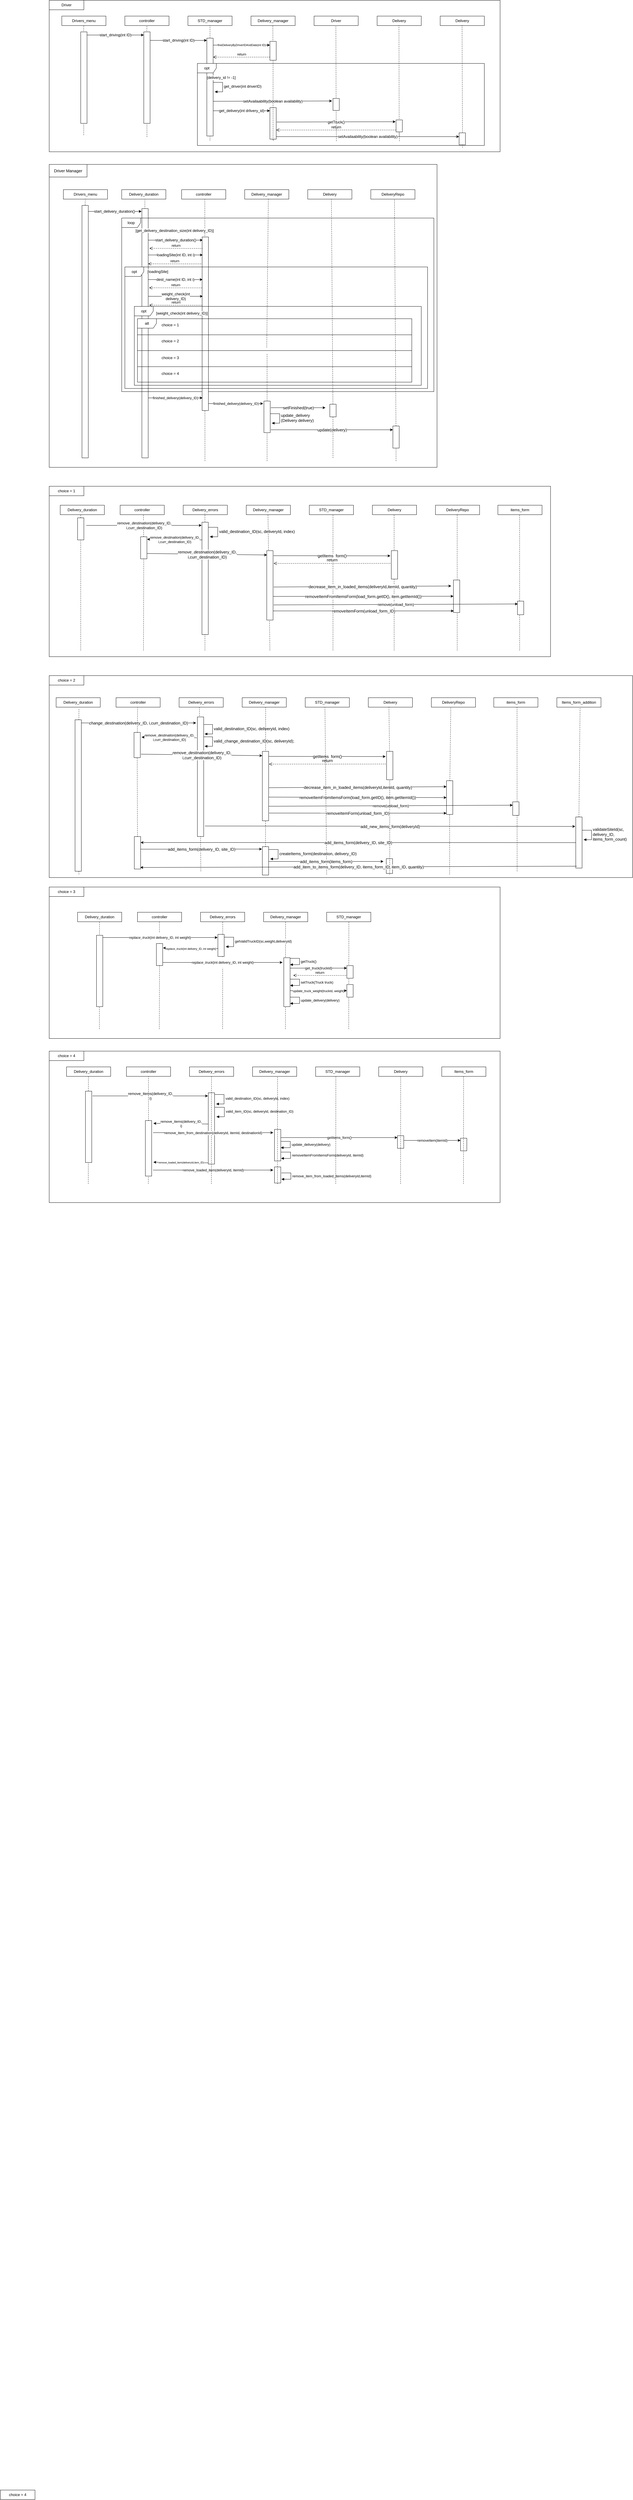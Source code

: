 <mxfile version="24.6.4" type="github">
  <diagram name="‫עמוד-1‬" id="l-bwzQkMZwUajnk9SRc0">
    <mxGraphModel dx="3160" dy="1160" grid="1" gridSize="10" guides="1" tooltips="1" connect="1" arrows="1" fold="1" page="1" pageScale="1" pageWidth="827" pageHeight="1169" math="0" shadow="0">
      <root>
        <mxCell id="0" />
        <mxCell id="1" parent="0" />
        <mxCell id="hjgtg_zebl4IO7bwoyQt-49" value="" style="rounded=0;whiteSpace=wrap;html=1;" vertex="1" parent="1">
          <mxGeometry x="20" y="60" width="1430" height="480" as="geometry" />
        </mxCell>
        <mxCell id="hjgtg_zebl4IO7bwoyQt-50" value="Driver" style="rounded=0;whiteSpace=wrap;html=1;" vertex="1" parent="1">
          <mxGeometry x="20" y="60" width="110" height="30" as="geometry" />
        </mxCell>
        <mxCell id="hjgtg_zebl4IO7bwoyQt-51" value="Drivers_menu" style="rounded=0;whiteSpace=wrap;html=1;" vertex="1" parent="1">
          <mxGeometry x="60" y="110" width="140" height="30" as="geometry" />
        </mxCell>
        <mxCell id="hjgtg_zebl4IO7bwoyQt-52" value="controller" style="rounded=0;whiteSpace=wrap;html=1;" vertex="1" parent="1">
          <mxGeometry x="260" y="110" width="140" height="30" as="geometry" />
        </mxCell>
        <mxCell id="hjgtg_zebl4IO7bwoyQt-53" value="" style="endArrow=none;dashed=1;html=1;rounded=0;entryX=0.5;entryY=1;entryDx=0;entryDy=0;exitX=0.141;exitY=0.921;exitDx=0;exitDy=0;exitPerimeter=0;" edge="1" source="hjgtg_zebl4IO7bwoyQt-62" target="hjgtg_zebl4IO7bwoyQt-52" parent="1">
          <mxGeometry width="50" height="50" relative="1" as="geometry">
            <mxPoint x="330" y="410" as="sourcePoint" />
            <mxPoint x="350" y="160" as="targetPoint" />
          </mxGeometry>
        </mxCell>
        <mxCell id="hjgtg_zebl4IO7bwoyQt-54" value="STD_manager" style="rounded=0;whiteSpace=wrap;html=1;" vertex="1" parent="1">
          <mxGeometry x="460" y="110" width="140" height="30" as="geometry" />
        </mxCell>
        <mxCell id="hjgtg_zebl4IO7bwoyQt-55" value="" style="endArrow=none;dashed=1;html=1;rounded=0;entryX=0.5;entryY=1;entryDx=0;entryDy=0;" edge="1" target="hjgtg_zebl4IO7bwoyQt-54" parent="1">
          <mxGeometry width="50" height="50" relative="1" as="geometry">
            <mxPoint x="530" y="340" as="sourcePoint" />
            <mxPoint x="550" y="160" as="targetPoint" />
          </mxGeometry>
        </mxCell>
        <mxCell id="hjgtg_zebl4IO7bwoyQt-56" value="Delivery_manager" style="rounded=0;whiteSpace=wrap;html=1;" vertex="1" parent="1">
          <mxGeometry x="660" y="110" width="140" height="30" as="geometry" />
        </mxCell>
        <mxCell id="hjgtg_zebl4IO7bwoyQt-58" value="" style="endArrow=none;dashed=1;html=1;rounded=0;entryX=0.5;entryY=1;entryDx=0;entryDy=0;exitX=0.5;exitY=1;exitDx=0;exitDy=0;" edge="1" source="hjgtg_zebl4IO7bwoyQt-60" parent="1">
          <mxGeometry width="50" height="50" relative="1" as="geometry">
            <mxPoint x="129.5" y="410" as="sourcePoint" />
            <mxPoint x="129.5" y="140" as="targetPoint" />
          </mxGeometry>
        </mxCell>
        <mxCell id="hjgtg_zebl4IO7bwoyQt-59" value="" style="endArrow=none;dashed=1;html=1;rounded=0;exitX=0.141;exitY=0.921;exitDx=0;exitDy=0;exitPerimeter=0;" edge="1" parent="1">
          <mxGeometry width="50" height="50" relative="1" as="geometry">
            <mxPoint x="129.5" y="487" as="sourcePoint" />
            <mxPoint x="130" y="160" as="targetPoint" />
          </mxGeometry>
        </mxCell>
        <mxCell id="hjgtg_zebl4IO7bwoyQt-60" value="" style="rounded=0;whiteSpace=wrap;html=1;" vertex="1" parent="1">
          <mxGeometry x="120" y="160" width="20" height="290" as="geometry" />
        </mxCell>
        <mxCell id="hjgtg_zebl4IO7bwoyQt-61" value="" style="endArrow=none;dashed=1;html=1;rounded=0;exitX=0.141;exitY=0.921;exitDx=0;exitDy=0;exitPerimeter=0;" edge="1" target="hjgtg_zebl4IO7bwoyQt-62" parent="1">
          <mxGeometry width="50" height="50" relative="1" as="geometry">
            <mxPoint x="330" y="493" as="sourcePoint" />
            <mxPoint x="330" y="423" as="targetPoint" />
          </mxGeometry>
        </mxCell>
        <mxCell id="hjgtg_zebl4IO7bwoyQt-62" value="" style="rounded=0;whiteSpace=wrap;html=1;" vertex="1" parent="1">
          <mxGeometry x="320" y="160" width="20" height="290" as="geometry" />
        </mxCell>
        <mxCell id="hjgtg_zebl4IO7bwoyQt-63" value="" style="endArrow=classic;html=1;rounded=0;entryX=0;entryY=0.25;entryDx=0;entryDy=0;exitX=1;exitY=0.25;exitDx=0;exitDy=0;" edge="1" parent="1">
          <mxGeometry relative="1" as="geometry">
            <mxPoint x="140" y="170" as="sourcePoint" />
            <mxPoint x="320" y="170" as="targetPoint" />
          </mxGeometry>
        </mxCell>
        <mxCell id="hjgtg_zebl4IO7bwoyQt-64" value="start_driving(int ID)" style="edgeLabel;resizable=0;html=1;;align=center;verticalAlign=middle;fontSize=12;" connectable="0" vertex="1" parent="hjgtg_zebl4IO7bwoyQt-63">
          <mxGeometry relative="1" as="geometry" />
        </mxCell>
        <mxCell id="hjgtg_zebl4IO7bwoyQt-66" value="" style="endArrow=classic;html=1;rounded=0;entryX=0;entryY=0.25;entryDx=0;entryDy=0;exitX=1;exitY=0.25;exitDx=0;exitDy=0;fontSize=12;" edge="1" parent="1">
          <mxGeometry relative="1" as="geometry">
            <mxPoint x="340" y="187" as="sourcePoint" />
            <mxPoint x="520" y="187" as="targetPoint" />
          </mxGeometry>
        </mxCell>
        <mxCell id="hjgtg_zebl4IO7bwoyQt-67" value="start_driving(int ID)" style="edgeLabel;resizable=0;html=1;;align=center;verticalAlign=middle;fontSize=12;" connectable="0" vertex="1" parent="hjgtg_zebl4IO7bwoyQt-66">
          <mxGeometry relative="1" as="geometry" />
        </mxCell>
        <mxCell id="hjgtg_zebl4IO7bwoyQt-73" value="Driver" style="rounded=0;whiteSpace=wrap;html=1;" vertex="1" parent="1">
          <mxGeometry x="860" y="110" width="140" height="30" as="geometry" />
        </mxCell>
        <mxCell id="hjgtg_zebl4IO7bwoyQt-78" value="Delivery" style="rounded=0;whiteSpace=wrap;html=1;" vertex="1" parent="1">
          <mxGeometry x="1060" y="110" width="140" height="30" as="geometry" />
        </mxCell>
        <mxCell id="hjgtg_zebl4IO7bwoyQt-87" value="" style="endArrow=classic;html=1;rounded=0;entryX=0;entryY=0.25;entryDx=0;entryDy=0;exitX=1;exitY=0.25;exitDx=0;exitDy=0;" edge="1" parent="1">
          <mxGeometry relative="1" as="geometry">
            <mxPoint x="540" y="202" as="sourcePoint" />
            <mxPoint x="720" y="202" as="targetPoint" />
          </mxGeometry>
        </mxCell>
        <mxCell id="hjgtg_zebl4IO7bwoyQt-88" value="fineDeliveryByDriverIDAndDate(int ID)" style="edgeLabel;resizable=0;html=1;;align=center;verticalAlign=middle;fontSize=9;" connectable="0" vertex="1" parent="hjgtg_zebl4IO7bwoyQt-87">
          <mxGeometry relative="1" as="geometry" />
        </mxCell>
        <mxCell id="hjgtg_zebl4IO7bwoyQt-95" value="" style="endArrow=none;dashed=1;html=1;rounded=0;entryX=0.5;entryY=1;entryDx=0;entryDy=0;" edge="1" parent="1" target="hjgtg_zebl4IO7bwoyQt-94">
          <mxGeometry width="50" height="50" relative="1" as="geometry">
            <mxPoint x="530" y="504" as="sourcePoint" />
            <mxPoint x="530" y="140" as="targetPoint" />
          </mxGeometry>
        </mxCell>
        <mxCell id="hjgtg_zebl4IO7bwoyQt-94" value="" style="rounded=0;whiteSpace=wrap;html=1;" vertex="1" parent="1">
          <mxGeometry x="520" y="180" width="20" height="310" as="geometry" />
        </mxCell>
        <mxCell id="hjgtg_zebl4IO7bwoyQt-102" value="return" style="html=1;verticalAlign=bottom;endArrow=open;dashed=1;endSize=8;curved=0;rounded=0;" edge="1" parent="1">
          <mxGeometry relative="1" as="geometry">
            <mxPoint x="720" y="240" as="sourcePoint" />
            <mxPoint x="540" y="240" as="targetPoint" />
          </mxGeometry>
        </mxCell>
        <mxCell id="hjgtg_zebl4IO7bwoyQt-103" value="opt" style="shape=umlFrame;whiteSpace=wrap;html=1;pointerEvents=0;" vertex="1" parent="1">
          <mxGeometry x="490" y="260" width="910" height="260" as="geometry" />
        </mxCell>
        <mxCell id="hjgtg_zebl4IO7bwoyQt-104" value="[delivery_id != -1]" style="text;html=1;align=center;verticalAlign=middle;resizable=0;points=[];autosize=1;strokeColor=none;fillColor=none;labelBackgroundColor=default;" vertex="1" parent="1">
          <mxGeometry x="505" y="290" width="120" height="30" as="geometry" />
        </mxCell>
        <mxCell id="hjgtg_zebl4IO7bwoyQt-106" value="get_driver(int driverID)" style="html=1;align=left;spacingLeft=2;endArrow=block;rounded=0;edgeStyle=orthogonalEdgeStyle;curved=0;rounded=0;fontSize=12;" edge="1" parent="1">
          <mxGeometry relative="1" as="geometry">
            <mxPoint x="540" y="320" as="sourcePoint" />
            <Array as="points">
              <mxPoint x="570" y="350" />
            </Array>
            <mxPoint x="545" y="350" as="targetPoint" />
          </mxGeometry>
        </mxCell>
        <mxCell id="hjgtg_zebl4IO7bwoyQt-107" value="" style="endArrow=classic;html=1;rounded=0;exitX=1;exitY=0.25;exitDx=0;exitDy=0;entryX=-0.15;entryY=0.129;entryDx=0;entryDy=0;entryPerimeter=0;" edge="1" parent="1">
          <mxGeometry relative="1" as="geometry">
            <mxPoint x="540" y="380" as="sourcePoint" />
            <mxPoint x="917" y="379.03" as="targetPoint" />
          </mxGeometry>
        </mxCell>
        <mxCell id="hjgtg_zebl4IO7bwoyQt-108" value="setAvailaability(boolean availability)" style="edgeLabel;resizable=0;html=1;;align=center;verticalAlign=middle;fontSize=12;" connectable="0" vertex="1" parent="hjgtg_zebl4IO7bwoyQt-107">
          <mxGeometry relative="1" as="geometry" />
        </mxCell>
        <mxCell id="hjgtg_zebl4IO7bwoyQt-111" value="" style="endArrow=classic;html=1;rounded=0;entryX=0;entryY=0.25;entryDx=0;entryDy=0;exitX=1;exitY=0.25;exitDx=0;exitDy=0;" edge="1" parent="1">
          <mxGeometry relative="1" as="geometry">
            <mxPoint x="540" y="410" as="sourcePoint" />
            <mxPoint x="720" y="410" as="targetPoint" />
          </mxGeometry>
        </mxCell>
        <mxCell id="hjgtg_zebl4IO7bwoyQt-112" value="get_delivery(int drlivery_id)" style="edgeLabel;resizable=0;html=1;;align=center;verticalAlign=middle;fontSize=12;" connectable="0" vertex="1" parent="hjgtg_zebl4IO7bwoyQt-111">
          <mxGeometry relative="1" as="geometry" />
        </mxCell>
        <mxCell id="hjgtg_zebl4IO7bwoyQt-114" value="" style="endArrow=classic;html=1;rounded=0;exitX=1;exitY=0.25;exitDx=0;exitDy=0;entryX=-0.15;entryY=0.129;entryDx=0;entryDy=0;entryPerimeter=0;" edge="1" parent="1">
          <mxGeometry relative="1" as="geometry">
            <mxPoint x="741.5" y="445.75" as="sourcePoint" />
            <mxPoint x="1118.5" y="444.75" as="targetPoint" />
          </mxGeometry>
        </mxCell>
        <mxCell id="hjgtg_zebl4IO7bwoyQt-115" value="getTruck()" style="edgeLabel;resizable=0;html=1;;align=center;verticalAlign=middle;fontSize=12;" connectable="0" vertex="1" parent="hjgtg_zebl4IO7bwoyQt-114">
          <mxGeometry relative="1" as="geometry" />
        </mxCell>
        <mxCell id="hjgtg_zebl4IO7bwoyQt-118" value="return" style="html=1;verticalAlign=bottom;endArrow=open;dashed=1;endSize=8;curved=0;rounded=0;fontSize=12;" edge="1" parent="1">
          <mxGeometry relative="1" as="geometry">
            <mxPoint x="1120" y="471" as="sourcePoint" />
            <mxPoint x="740" y="471" as="targetPoint" />
          </mxGeometry>
        </mxCell>
        <mxCell id="hjgtg_zebl4IO7bwoyQt-119" value="Delivery" style="rounded=0;whiteSpace=wrap;html=1;" vertex="1" parent="1">
          <mxGeometry x="1260" y="110" width="140" height="30" as="geometry" />
        </mxCell>
        <mxCell id="hjgtg_zebl4IO7bwoyQt-120" value="" style="endArrow=none;dashed=1;html=1;rounded=0;entryX=0.5;entryY=1;entryDx=0;entryDy=0;exitX=0.924;exitY=1.025;exitDx=0;exitDy=0;exitPerimeter=0;" edge="1" parent="1" source="hjgtg_zebl4IO7bwoyQt-103">
          <mxGeometry width="50" height="50" relative="1" as="geometry">
            <mxPoint x="1330" y="480" as="sourcePoint" />
            <mxPoint x="1329.38" y="140" as="targetPoint" />
          </mxGeometry>
        </mxCell>
        <mxCell id="hjgtg_zebl4IO7bwoyQt-121" value="" style="rounded=0;whiteSpace=wrap;html=1;" vertex="1" parent="1">
          <mxGeometry x="1320" y="480" width="20" height="38" as="geometry" />
        </mxCell>
        <mxCell id="hjgtg_zebl4IO7bwoyQt-122" value="" style="endArrow=classic;html=1;rounded=0;entryX=0;entryY=0.25;entryDx=0;entryDy=0;" edge="1" parent="1">
          <mxGeometry relative="1" as="geometry">
            <mxPoint x="740" y="492" as="sourcePoint" />
            <mxPoint x="1320" y="492" as="targetPoint" />
          </mxGeometry>
        </mxCell>
        <mxCell id="hjgtg_zebl4IO7bwoyQt-123" value="&lt;font style=&quot;font-size: 12px; background-color: rgb(255, 255, 255);&quot;&gt;setAvailaability(boolean availability)&lt;/font&gt;" style="edgeLabel;resizable=0;html=1;;align=center;verticalAlign=middle;fontSize=12;" connectable="0" vertex="1" parent="hjgtg_zebl4IO7bwoyQt-122">
          <mxGeometry relative="1" as="geometry" />
        </mxCell>
        <mxCell id="hjgtg_zebl4IO7bwoyQt-124" value="" style="endArrow=none;dashed=1;html=1;rounded=0;entryX=0.5;entryY=1;entryDx=0;entryDy=0;" edge="1" parent="1">
          <mxGeometry width="50" height="50" relative="1" as="geometry">
            <mxPoint x="930" y="410" as="sourcePoint" />
            <mxPoint x="929.19" y="140" as="targetPoint" />
          </mxGeometry>
        </mxCell>
        <mxCell id="hjgtg_zebl4IO7bwoyQt-125" value="" style="endArrow=none;dashed=1;html=1;rounded=0;entryX=0.5;entryY=1;entryDx=0;entryDy=0;" edge="1" parent="1">
          <mxGeometry width="50" height="50" relative="1" as="geometry">
            <mxPoint x="730" y="252" as="sourcePoint" />
            <mxPoint x="729.19" y="139" as="targetPoint" />
          </mxGeometry>
        </mxCell>
        <mxCell id="hjgtg_zebl4IO7bwoyQt-126" value="" style="endArrow=none;dashed=1;html=1;rounded=0;entryX=0.5;entryY=1;entryDx=0;entryDy=0;" edge="1" parent="1">
          <mxGeometry width="50" height="50" relative="1" as="geometry">
            <mxPoint x="1130" y="490" as="sourcePoint" />
            <mxPoint x="1129.19" y="140" as="targetPoint" />
          </mxGeometry>
        </mxCell>
        <mxCell id="hjgtg_zebl4IO7bwoyQt-128" value="" style="endArrow=none;dashed=1;html=1;rounded=0;entryX=0.5;entryY=1;entryDx=0;entryDy=0;exitX=0.924;exitY=1.025;exitDx=0;exitDy=0;exitPerimeter=0;" edge="1" parent="1" target="hjgtg_zebl4IO7bwoyQt-127">
          <mxGeometry width="50" height="50" relative="1" as="geometry">
            <mxPoint x="730.81" y="505" as="sourcePoint" />
            <mxPoint x="729.19" y="139" as="targetPoint" />
          </mxGeometry>
        </mxCell>
        <mxCell id="hjgtg_zebl4IO7bwoyQt-127" value="" style="rounded=0;whiteSpace=wrap;html=1;" vertex="1" parent="1">
          <mxGeometry x="720" y="400" width="20" height="100" as="geometry" />
        </mxCell>
        <mxCell id="hjgtg_zebl4IO7bwoyQt-130" value="" style="endArrow=none;dashed=1;html=1;rounded=0;entryX=0.5;entryY=1;entryDx=0;entryDy=0;exitX=0.924;exitY=1.025;exitDx=0;exitDy=0;exitPerimeter=0;" edge="1" parent="1" target="hjgtg_zebl4IO7bwoyQt-129">
          <mxGeometry width="50" height="50" relative="1" as="geometry">
            <mxPoint x="930.81" y="506" as="sourcePoint" />
            <mxPoint x="929.19" y="140" as="targetPoint" />
          </mxGeometry>
        </mxCell>
        <mxCell id="hjgtg_zebl4IO7bwoyQt-129" value="" style="rounded=0;whiteSpace=wrap;html=1;" vertex="1" parent="1">
          <mxGeometry x="920" y="371" width="20" height="38" as="geometry" />
        </mxCell>
        <mxCell id="hjgtg_zebl4IO7bwoyQt-132" value="" style="endArrow=none;dashed=1;html=1;rounded=0;entryX=0.5;entryY=1;entryDx=0;entryDy=0;exitX=0.924;exitY=1.025;exitDx=0;exitDy=0;exitPerimeter=0;" edge="1" parent="1" target="hjgtg_zebl4IO7bwoyQt-131">
          <mxGeometry width="50" height="50" relative="1" as="geometry">
            <mxPoint x="1130.81" y="506" as="sourcePoint" />
            <mxPoint x="1129.19" y="140" as="targetPoint" />
          </mxGeometry>
        </mxCell>
        <mxCell id="hjgtg_zebl4IO7bwoyQt-131" value="" style="rounded=0;whiteSpace=wrap;html=1;" vertex="1" parent="1">
          <mxGeometry x="1120" y="439" width="20" height="38" as="geometry" />
        </mxCell>
        <mxCell id="hjgtg_zebl4IO7bwoyQt-134" value="" style="endArrow=none;dashed=1;html=1;rounded=0;entryX=0.5;entryY=1;entryDx=0;entryDy=0;" edge="1" parent="1" target="hjgtg_zebl4IO7bwoyQt-133">
          <mxGeometry width="50" height="50" relative="1" as="geometry">
            <mxPoint x="730" y="503" as="sourcePoint" />
            <mxPoint x="729.19" y="139" as="targetPoint" />
          </mxGeometry>
        </mxCell>
        <mxCell id="hjgtg_zebl4IO7bwoyQt-133" value="" style="rounded=0;whiteSpace=wrap;html=1;" vertex="1" parent="1">
          <mxGeometry x="720" y="190" width="20" height="60" as="geometry" />
        </mxCell>
        <mxCell id="hjgtg_zebl4IO7bwoyQt-154" value="" style="rounded=0;whiteSpace=wrap;html=1;" vertex="1" parent="1">
          <mxGeometry x="20" y="580" width="1230" height="960" as="geometry" />
        </mxCell>
        <mxCell id="hjgtg_zebl4IO7bwoyQt-155" value="Driver Manager" style="rounded=0;whiteSpace=wrap;html=1;fontSize=13;" vertex="1" parent="1">
          <mxGeometry x="20" y="580" width="120" height="40" as="geometry" />
        </mxCell>
        <mxCell id="hjgtg_zebl4IO7bwoyQt-156" value="Drivers_menu" style="rounded=0;whiteSpace=wrap;html=1;" vertex="1" parent="1">
          <mxGeometry x="65" y="660" width="140" height="30" as="geometry" />
        </mxCell>
        <mxCell id="hjgtg_zebl4IO7bwoyQt-157" value="controller" style="rounded=0;whiteSpace=wrap;html=1;" vertex="1" parent="1">
          <mxGeometry x="440" y="660" width="140" height="30" as="geometry" />
        </mxCell>
        <mxCell id="hjgtg_zebl4IO7bwoyQt-158" value="Delivery_manager" style="rounded=0;whiteSpace=wrap;html=1;" vertex="1" parent="1">
          <mxGeometry x="640" y="660" width="140" height="30" as="geometry" />
        </mxCell>
        <mxCell id="hjgtg_zebl4IO7bwoyQt-159" value="Delivery" style="rounded=0;whiteSpace=wrap;html=1;" vertex="1" parent="1">
          <mxGeometry x="840" y="660" width="140" height="30" as="geometry" />
        </mxCell>
        <mxCell id="hjgtg_zebl4IO7bwoyQt-160" value="DeliveryRepo" style="rounded=0;whiteSpace=wrap;html=1;" vertex="1" parent="1">
          <mxGeometry x="1040" y="660" width="140" height="30" as="geometry" />
        </mxCell>
        <mxCell id="hjgtg_zebl4IO7bwoyQt-163" value="" style="endArrow=none;dashed=1;html=1;rounded=0;entryX=0.5;entryY=1;entryDx=0;entryDy=0;exitX=0.07;exitY=0.974;exitDx=0;exitDy=0;exitPerimeter=0;" edge="1" parent="1" source="hjgtg_zebl4IO7bwoyQt-174">
          <mxGeometry width="50" height="50" relative="1" as="geometry">
            <mxPoint x="134.8" y="1329.24" as="sourcePoint" />
            <mxPoint x="134.29" y="689" as="targetPoint" />
          </mxGeometry>
        </mxCell>
        <mxCell id="hjgtg_zebl4IO7bwoyQt-164" value="" style="endArrow=none;dashed=1;html=1;rounded=0;entryX=0.5;entryY=1;entryDx=0;entryDy=0;" edge="1" parent="1">
          <mxGeometry width="50" height="50" relative="1" as="geometry">
            <mxPoint x="514" y="1520" as="sourcePoint" />
            <mxPoint x="513.57" y="690" as="targetPoint" />
          </mxGeometry>
        </mxCell>
        <mxCell id="hjgtg_zebl4IO7bwoyQt-165" value="" style="endArrow=none;dashed=1;html=1;rounded=0;entryX=0.5;entryY=1;entryDx=0;entryDy=0;" edge="1" parent="1">
          <mxGeometry width="50" height="50" relative="1" as="geometry">
            <mxPoint x="710" y="1160" as="sourcePoint" />
            <mxPoint x="715" y="689" as="targetPoint" />
          </mxGeometry>
        </mxCell>
        <mxCell id="hjgtg_zebl4IO7bwoyQt-166" value="" style="endArrow=none;dashed=1;html=1;rounded=0;entryX=0.5;entryY=1;entryDx=0;entryDy=0;" edge="1" parent="1" source="hjgtg_zebl4IO7bwoyQt-585">
          <mxGeometry width="50" height="50" relative="1" as="geometry">
            <mxPoint x="919.621" y="1634" as="sourcePoint" />
            <mxPoint x="915" y="690" as="targetPoint" />
          </mxGeometry>
        </mxCell>
        <mxCell id="hjgtg_zebl4IO7bwoyQt-170" value="Delivery_duration" style="rounded=0;whiteSpace=wrap;html=1;" vertex="1" parent="1">
          <mxGeometry x="250" y="660" width="140" height="30" as="geometry" />
        </mxCell>
        <mxCell id="hjgtg_zebl4IO7bwoyQt-171" value="" style="endArrow=none;dashed=1;html=1;rounded=0;entryX=0.5;entryY=1;entryDx=0;entryDy=0;exitX=0.07;exitY=0.974;exitDx=0;exitDy=0;exitPerimeter=0;" edge="1" parent="1" source="hjgtg_zebl4IO7bwoyQt-177">
          <mxGeometry width="50" height="50" relative="1" as="geometry">
            <mxPoint x="324.08" y="1330.24" as="sourcePoint" />
            <mxPoint x="323.57" y="690" as="targetPoint" />
          </mxGeometry>
        </mxCell>
        <mxCell id="hjgtg_zebl4IO7bwoyQt-172" value="" style="endArrow=classic;html=1;rounded=0;exitX=1;exitY=0.25;exitDx=0;exitDy=0;" edge="1" parent="1">
          <mxGeometry relative="1" as="geometry">
            <mxPoint x="140" y="729" as="sourcePoint" />
            <mxPoint x="313" y="729" as="targetPoint" />
          </mxGeometry>
        </mxCell>
        <mxCell id="hjgtg_zebl4IO7bwoyQt-173" value="start_d&lt;span style=&quot;text-wrap: wrap; background-color: rgb(251, 251, 251);&quot;&gt;elivery_duration()&lt;/span&gt;" style="edgeLabel;resizable=0;html=1;;align=center;verticalAlign=middle;fontSize=12;" connectable="0" vertex="1" parent="hjgtg_zebl4IO7bwoyQt-172">
          <mxGeometry relative="1" as="geometry" />
        </mxCell>
        <mxCell id="hjgtg_zebl4IO7bwoyQt-175" value="" style="endArrow=none;dashed=1;html=1;rounded=0;entryX=0.5;entryY=1;entryDx=0;entryDy=0;exitX=0.07;exitY=0.974;exitDx=0;exitDy=0;exitPerimeter=0;" edge="1" parent="1" target="hjgtg_zebl4IO7bwoyQt-174">
          <mxGeometry width="50" height="50" relative="1" as="geometry">
            <mxPoint x="134.8" y="1329.24" as="sourcePoint" />
            <mxPoint x="134.29" y="689" as="targetPoint" />
          </mxGeometry>
        </mxCell>
        <mxCell id="hjgtg_zebl4IO7bwoyQt-174" value="" style="rounded=0;whiteSpace=wrap;html=1;" vertex="1" parent="1">
          <mxGeometry x="124" y="710" width="20" height="800" as="geometry" />
        </mxCell>
        <mxCell id="hjgtg_zebl4IO7bwoyQt-178" value="" style="endArrow=none;dashed=1;html=1;rounded=0;entryX=0.5;entryY=1;entryDx=0;entryDy=0;exitX=0.07;exitY=0.974;exitDx=0;exitDy=0;exitPerimeter=0;" edge="1" parent="1" target="hjgtg_zebl4IO7bwoyQt-177">
          <mxGeometry width="50" height="50" relative="1" as="geometry">
            <mxPoint x="324.08" y="1330.24" as="sourcePoint" />
            <mxPoint x="323.57" y="690" as="targetPoint" />
          </mxGeometry>
        </mxCell>
        <mxCell id="hjgtg_zebl4IO7bwoyQt-177" value="" style="rounded=0;whiteSpace=wrap;html=1;" vertex="1" parent="1">
          <mxGeometry x="314" y="720" width="20" height="790" as="geometry" />
        </mxCell>
        <mxCell id="hjgtg_zebl4IO7bwoyQt-179" value="loop" style="shape=umlFrame;whiteSpace=wrap;html=1;pointerEvents=0;" vertex="1" parent="1">
          <mxGeometry x="250" y="750" width="990" height="550" as="geometry" />
        </mxCell>
        <mxCell id="hjgtg_zebl4IO7bwoyQt-180" value="&lt;span style=&quot;background-color: rgb(255, 255, 255);&quot;&gt;[get_delivery_destination_size(int delivery_ID)]&lt;/span&gt;" style="text;html=1;align=center;verticalAlign=middle;whiteSpace=wrap;rounded=0;" vertex="1" parent="1">
          <mxGeometry x="280" y="770" width="276" height="40" as="geometry" />
        </mxCell>
        <mxCell id="hjgtg_zebl4IO7bwoyQt-181" value="" style="endArrow=classic;html=1;rounded=0;exitX=1;exitY=0.25;exitDx=0;exitDy=0;" edge="1" parent="1">
          <mxGeometry relative="1" as="geometry">
            <mxPoint x="334" y="820" as="sourcePoint" />
            <mxPoint x="507" y="820" as="targetPoint" />
          </mxGeometry>
        </mxCell>
        <mxCell id="hjgtg_zebl4IO7bwoyQt-182" value="start_d&lt;span style=&quot;text-wrap: wrap; background-color: rgb(251, 251, 251);&quot;&gt;elivery_duration()&lt;/span&gt;" style="edgeLabel;resizable=0;html=1;;align=center;verticalAlign=middle;fontSize=12;" connectable="0" vertex="1" parent="hjgtg_zebl4IO7bwoyQt-181">
          <mxGeometry relative="1" as="geometry" />
        </mxCell>
        <mxCell id="hjgtg_zebl4IO7bwoyQt-184" value="" style="endArrow=none;dashed=1;html=1;rounded=0;entryX=0.5;entryY=1;entryDx=0;entryDy=0;exitX=0.07;exitY=0.974;exitDx=0;exitDy=0;exitPerimeter=0;" edge="1" parent="1" target="hjgtg_zebl4IO7bwoyQt-183">
          <mxGeometry width="50" height="50" relative="1" as="geometry">
            <mxPoint x="514.08" y="1330.24" as="sourcePoint" />
            <mxPoint x="513.57" y="690" as="targetPoint" />
          </mxGeometry>
        </mxCell>
        <mxCell id="hjgtg_zebl4IO7bwoyQt-183" value="" style="rounded=0;whiteSpace=wrap;html=1;" vertex="1" parent="1">
          <mxGeometry x="505" y="810" width="20" height="550" as="geometry" />
        </mxCell>
        <mxCell id="hjgtg_zebl4IO7bwoyQt-185" value="return" style="html=1;verticalAlign=bottom;endArrow=open;dashed=1;endSize=8;curved=0;rounded=0;" edge="1" parent="1">
          <mxGeometry relative="1" as="geometry">
            <mxPoint x="506" y="846.29" as="sourcePoint" />
            <mxPoint x="338" y="846" as="targetPoint" />
          </mxGeometry>
        </mxCell>
        <mxCell id="hjgtg_zebl4IO7bwoyQt-186" value="" style="endArrow=classic;html=1;rounded=0;exitX=1;exitY=0.25;exitDx=0;exitDy=0;" edge="1" parent="1">
          <mxGeometry relative="1" as="geometry">
            <mxPoint x="334" y="867" as="sourcePoint" />
            <mxPoint x="507" y="867" as="targetPoint" />
          </mxGeometry>
        </mxCell>
        <mxCell id="hjgtg_zebl4IO7bwoyQt-187" value="loadingSite(int ID, int i)" style="edgeLabel;resizable=0;html=1;;align=center;verticalAlign=middle;fontSize=12;" connectable="0" vertex="1" parent="hjgtg_zebl4IO7bwoyQt-186">
          <mxGeometry relative="1" as="geometry" />
        </mxCell>
        <mxCell id="hjgtg_zebl4IO7bwoyQt-188" value="return" style="html=1;verticalAlign=bottom;endArrow=open;dashed=1;endSize=8;curved=0;rounded=0;" edge="1" parent="1">
          <mxGeometry relative="1" as="geometry">
            <mxPoint x="502" y="895.29" as="sourcePoint" />
            <mxPoint x="334" y="895" as="targetPoint" />
          </mxGeometry>
        </mxCell>
        <mxCell id="hjgtg_zebl4IO7bwoyQt-189" value="" style="endArrow=classic;html=1;rounded=0;exitX=1;exitY=0.25;exitDx=0;exitDy=0;" edge="1" parent="1">
          <mxGeometry relative="1" as="geometry">
            <mxPoint x="333.5" y="945" as="sourcePoint" />
            <mxPoint x="506.5" y="945" as="targetPoint" />
          </mxGeometry>
        </mxCell>
        <mxCell id="hjgtg_zebl4IO7bwoyQt-190" value="dest_name(int ID, int i)" style="edgeLabel;resizable=0;html=1;;align=center;verticalAlign=middle;fontSize=12;" connectable="0" vertex="1" parent="hjgtg_zebl4IO7bwoyQt-189">
          <mxGeometry relative="1" as="geometry" />
        </mxCell>
        <mxCell id="hjgtg_zebl4IO7bwoyQt-191" value="return" style="html=1;verticalAlign=bottom;endArrow=open;dashed=1;endSize=8;curved=0;rounded=0;" edge="1" parent="1">
          <mxGeometry relative="1" as="geometry">
            <mxPoint x="505" y="971.29" as="sourcePoint" />
            <mxPoint x="337" y="971" as="targetPoint" />
          </mxGeometry>
        </mxCell>
        <mxCell id="hjgtg_zebl4IO7bwoyQt-192" value="opt" style="shape=umlFrame;whiteSpace=wrap;html=1;pointerEvents=0;" vertex="1" parent="1">
          <mxGeometry x="290" y="1030" width="910" height="250" as="geometry" />
        </mxCell>
        <mxCell id="hjgtg_zebl4IO7bwoyQt-193" value="&lt;span style=&quot;background-color: rgb(255, 255, 255);&quot;&gt;[weight_check(int delivery_ID)]&lt;/span&gt;" style="text;html=1;align=center;verticalAlign=middle;whiteSpace=wrap;rounded=0;" vertex="1" parent="1">
          <mxGeometry x="346" y="1042" width="190" height="20" as="geometry" />
        </mxCell>
        <mxCell id="hjgtg_zebl4IO7bwoyQt-196" value="return" style="html=1;verticalAlign=bottom;endArrow=open;dashed=1;endSize=8;curved=0;rounded=0;" edge="1" parent="1">
          <mxGeometry relative="1" as="geometry">
            <mxPoint x="505.5" y="1026.29" as="sourcePoint" />
            <mxPoint x="337.5" y="1026" as="targetPoint" />
          </mxGeometry>
        </mxCell>
        <mxCell id="hjgtg_zebl4IO7bwoyQt-197" value="alt" style="shape=umlFrame;whiteSpace=wrap;html=1;pointerEvents=0;" vertex="1" parent="1">
          <mxGeometry x="300" y="1069" width="870" height="201" as="geometry" />
        </mxCell>
        <mxCell id="hjgtg_zebl4IO7bwoyQt-198" value="&lt;span style=&quot;background-color: rgb(255, 255, 255);&quot;&gt;choice = 1&lt;/span&gt;" style="text;html=1;align=center;verticalAlign=middle;whiteSpace=wrap;rounded=0;fontFamily=Helvetica;" vertex="1" parent="1">
          <mxGeometry x="358" y="1079" width="92" height="20" as="geometry" />
        </mxCell>
        <mxCell id="hjgtg_zebl4IO7bwoyQt-199" value="" style="endArrow=none;html=1;rounded=0;" edge="1" parent="1">
          <mxGeometry width="50" height="50" relative="1" as="geometry">
            <mxPoint x="299" y="1120" as="sourcePoint" />
            <mxPoint x="1170" y="1120" as="targetPoint" />
          </mxGeometry>
        </mxCell>
        <mxCell id="hjgtg_zebl4IO7bwoyQt-200" value="" style="endArrow=classic;html=1;rounded=0;exitX=1;exitY=0.25;exitDx=0;exitDy=0;" edge="1" parent="1">
          <mxGeometry relative="1" as="geometry">
            <mxPoint x="334" y="998" as="sourcePoint" />
            <mxPoint x="507" y="998" as="targetPoint" />
          </mxGeometry>
        </mxCell>
        <mxCell id="hjgtg_zebl4IO7bwoyQt-201" value="&lt;span style=&quot;text-wrap: wrap;&quot;&gt;weight_check(int delivery_ID)&lt;/span&gt;" style="edgeLabel;resizable=0;html=1;;align=center;verticalAlign=middle;fontSize=12;" connectable="0" vertex="1" parent="hjgtg_zebl4IO7bwoyQt-200">
          <mxGeometry relative="1" as="geometry" />
        </mxCell>
        <mxCell id="hjgtg_zebl4IO7bwoyQt-205" value="" style="endArrow=none;dashed=1;html=1;rounded=0;entryX=0.5;entryY=1;entryDx=0;entryDy=0;" edge="1" parent="1">
          <mxGeometry width="50" height="50" relative="1" as="geometry">
            <mxPoint x="711" y="1520" as="sourcePoint" />
            <mxPoint x="711" y="1179" as="targetPoint" />
          </mxGeometry>
        </mxCell>
        <mxCell id="hjgtg_zebl4IO7bwoyQt-208" value="opt" style="shape=umlFrame;whiteSpace=wrap;html=1;pointerEvents=0;" vertex="1" parent="1">
          <mxGeometry x="260" y="905" width="960" height="385" as="geometry" />
        </mxCell>
        <mxCell id="hjgtg_zebl4IO7bwoyQt-209" value="&lt;span style=&quot;background-color: rgb(255, 255, 255);&quot;&gt;[loadingSite]&lt;/span&gt;" style="text;html=1;align=center;verticalAlign=middle;whiteSpace=wrap;rounded=0;" vertex="1" parent="1">
          <mxGeometry x="304.5" y="910" width="119" height="20" as="geometry" />
        </mxCell>
        <mxCell id="hjgtg_zebl4IO7bwoyQt-210" value="" style="endArrow=none;html=1;rounded=0;" edge="1" parent="1">
          <mxGeometry width="50" height="50" relative="1" as="geometry">
            <mxPoint x="299" y="1170" as="sourcePoint" />
            <mxPoint x="1170" y="1170" as="targetPoint" />
          </mxGeometry>
        </mxCell>
        <mxCell id="hjgtg_zebl4IO7bwoyQt-212" value="" style="endArrow=none;html=1;rounded=0;" edge="1" parent="1">
          <mxGeometry width="50" height="50" relative="1" as="geometry">
            <mxPoint x="300" y="1221" as="sourcePoint" />
            <mxPoint x="1170" y="1221" as="targetPoint" />
          </mxGeometry>
        </mxCell>
        <mxCell id="hjgtg_zebl4IO7bwoyQt-214" value="&lt;span style=&quot;background-color: rgb(255, 255, 255);&quot;&gt;choice = 2&lt;/span&gt;" style="text;html=1;align=center;verticalAlign=middle;whiteSpace=wrap;rounded=0;fontFamily=Helvetica;" vertex="1" parent="1">
          <mxGeometry x="358" y="1130" width="92" height="20" as="geometry" />
        </mxCell>
        <mxCell id="hjgtg_zebl4IO7bwoyQt-215" value="&lt;span style=&quot;background-color: rgb(255, 255, 255);&quot;&gt;choice = 3&lt;/span&gt;" style="text;html=1;align=center;verticalAlign=middle;whiteSpace=wrap;rounded=0;fontFamily=Helvetica;" vertex="1" parent="1">
          <mxGeometry x="358" y="1183" width="92" height="20" as="geometry" />
        </mxCell>
        <mxCell id="hjgtg_zebl4IO7bwoyQt-216" value="&lt;span style=&quot;background-color: rgb(255, 255, 255);&quot;&gt;choice = 4&lt;/span&gt;" style="text;html=1;align=center;verticalAlign=middle;whiteSpace=wrap;rounded=0;fontFamily=Helvetica;" vertex="1" parent="1">
          <mxGeometry x="358" y="1233" width="92" height="20" as="geometry" />
        </mxCell>
        <mxCell id="hjgtg_zebl4IO7bwoyQt-242" value="" style="endArrow=none;dashed=1;html=1;rounded=0;entryX=0.5;entryY=1;entryDx=0;entryDy=0;" edge="1" source="hjgtg_zebl4IO7bwoyQt-590" parent="1">
          <mxGeometry width="50" height="50" relative="1" as="geometry">
            <mxPoint x="1119.899" y="1659" as="sourcePoint" />
            <mxPoint x="1115" y="690" as="targetPoint" />
          </mxGeometry>
        </mxCell>
        <mxCell id="hjgtg_zebl4IO7bwoyQt-303" value="" style="rounded=0;whiteSpace=wrap;html=1;" vertex="1" parent="1">
          <mxGeometry x="20" y="1600" width="1590" height="540" as="geometry" />
        </mxCell>
        <mxCell id="hjgtg_zebl4IO7bwoyQt-304" value="&lt;span style=&quot;background-color: rgb(255, 255, 255);&quot;&gt;choice = 1&lt;/span&gt;" style="rounded=0;whiteSpace=wrap;html=1;" vertex="1" parent="1">
          <mxGeometry x="20" y="1600" width="110" height="30" as="geometry" />
        </mxCell>
        <mxCell id="hjgtg_zebl4IO7bwoyQt-305" value="" style="rounded=0;whiteSpace=wrap;html=1;" vertex="1" parent="1">
          <mxGeometry x="20" y="2200" width="1850" height="640" as="geometry" />
        </mxCell>
        <mxCell id="hjgtg_zebl4IO7bwoyQt-306" value="&lt;span style=&quot;background-color: rgb(255, 255, 255);&quot;&gt;choice = 2&lt;/span&gt;" style="rounded=0;whiteSpace=wrap;html=1;" vertex="1" parent="1">
          <mxGeometry x="20" y="2200" width="110" height="30" as="geometry" />
        </mxCell>
        <mxCell id="hjgtg_zebl4IO7bwoyQt-307" value="" style="rounded=0;whiteSpace=wrap;html=1;" vertex="1" parent="1">
          <mxGeometry x="20" y="2870" width="1430" height="480" as="geometry" />
        </mxCell>
        <mxCell id="hjgtg_zebl4IO7bwoyQt-308" value="&lt;span style=&quot;background-color: rgb(255, 255, 255);&quot;&gt;choice = 3&lt;/span&gt;" style="rounded=0;whiteSpace=wrap;html=1;" vertex="1" parent="1">
          <mxGeometry x="20" y="2870" width="110" height="30" as="geometry" />
        </mxCell>
        <mxCell id="hjgtg_zebl4IO7bwoyQt-309" value="" style="rounded=0;whiteSpace=wrap;html=1;" vertex="1" parent="1">
          <mxGeometry x="20" y="3390" width="1430" height="480" as="geometry" />
        </mxCell>
        <mxCell id="hjgtg_zebl4IO7bwoyQt-310" value="&lt;span style=&quot;background-color: rgb(255, 255, 255);&quot;&gt;choice = 4&lt;/span&gt;" style="rounded=0;whiteSpace=wrap;html=1;" vertex="1" parent="1">
          <mxGeometry x="20" y="3390" width="110" height="30" as="geometry" />
        </mxCell>
        <mxCell id="hjgtg_zebl4IO7bwoyQt-311" value="controller" style="rounded=0;whiteSpace=wrap;html=1;" vertex="1" parent="1">
          <mxGeometry x="265" y="3440" width="140" height="30" as="geometry" />
        </mxCell>
        <mxCell id="hjgtg_zebl4IO7bwoyQt-312" value="Delivery_errors" style="rounded=0;whiteSpace=wrap;html=1;" vertex="1" parent="1">
          <mxGeometry x="465" y="3440" width="140" height="30" as="geometry" />
        </mxCell>
        <mxCell id="hjgtg_zebl4IO7bwoyQt-313" value="Delivery_manager" style="rounded=0;whiteSpace=wrap;html=1;" vertex="1" parent="1">
          <mxGeometry x="665" y="3440" width="140" height="30" as="geometry" />
        </mxCell>
        <mxCell id="hjgtg_zebl4IO7bwoyQt-314" value="STD_manager" style="rounded=0;whiteSpace=wrap;html=1;" vertex="1" parent="1">
          <mxGeometry x="865" y="3440" width="140" height="30" as="geometry" />
        </mxCell>
        <mxCell id="hjgtg_zebl4IO7bwoyQt-315" value="Delivery" style="rounded=0;whiteSpace=wrap;html=1;" vertex="1" parent="1">
          <mxGeometry x="1065" y="3440" width="140" height="30" as="geometry" />
        </mxCell>
        <mxCell id="hjgtg_zebl4IO7bwoyQt-316" value="Items_form" style="rounded=0;whiteSpace=wrap;html=1;" vertex="1" parent="1">
          <mxGeometry x="1265" y="3440" width="140" height="30" as="geometry" />
        </mxCell>
        <mxCell id="hjgtg_zebl4IO7bwoyQt-317" value="Delivery_duration" style="rounded=0;whiteSpace=wrap;html=1;" vertex="1" parent="1">
          <mxGeometry x="75" y="3440" width="140" height="30" as="geometry" />
        </mxCell>
        <mxCell id="hjgtg_zebl4IO7bwoyQt-318" value="&lt;span style=&quot;background-color: rgb(255, 255, 255);&quot;&gt;choice = 4&lt;/span&gt;" style="rounded=0;whiteSpace=wrap;html=1;" vertex="1" parent="1">
          <mxGeometry x="-135" y="7950" width="110" height="30" as="geometry" />
        </mxCell>
        <mxCell id="hjgtg_zebl4IO7bwoyQt-345" value="" style="endArrow=classic;html=1;rounded=0;exitX=1;exitY=0.25;exitDx=0;exitDy=0;" edge="1" parent="1">
          <mxGeometry relative="1" as="geometry">
            <mxPoint x="157.5" y="3532" as="sourcePoint" />
            <mxPoint x="523.5" y="3532" as="targetPoint" />
          </mxGeometry>
        </mxCell>
        <mxCell id="hjgtg_zebl4IO7bwoyQt-346" value="&lt;span style=&quot;text-wrap: wrap; background-color: rgb(255, 255, 255);&quot;&gt;remove_items(delivery_ID, i)&lt;/span&gt;" style="edgeLabel;resizable=0;html=1;;align=center;verticalAlign=middle;fontSize=12;" connectable="0" vertex="1" parent="hjgtg_zebl4IO7bwoyQt-345">
          <mxGeometry relative="1" as="geometry" />
        </mxCell>
        <mxCell id="hjgtg_zebl4IO7bwoyQt-347" value="" style="endArrow=classic;html=1;rounded=0;exitX=1;exitY=0.25;exitDx=0;exitDy=0;" edge="1" parent="1">
          <mxGeometry relative="1" as="geometry">
            <mxPoint x="525.5" y="3621" as="sourcePoint" />
            <mxPoint x="350.5" y="3619" as="targetPoint" />
          </mxGeometry>
        </mxCell>
        <mxCell id="hjgtg_zebl4IO7bwoyQt-348" value="&lt;span style=&quot;text-wrap: wrap;&quot;&gt;remove_items(delivery_ID, i)&lt;/span&gt;" style="edgeLabel;resizable=0;html=1;;align=center;verticalAlign=middle;fontSize=11;" connectable="0" vertex="1" parent="hjgtg_zebl4IO7bwoyQt-347">
          <mxGeometry relative="1" as="geometry" />
        </mxCell>
        <mxCell id="hjgtg_zebl4IO7bwoyQt-351" value="" style="endArrow=classic;html=1;rounded=0;exitX=1;exitY=0.25;exitDx=0;exitDy=0;" edge="1" parent="1">
          <mxGeometry relative="1" as="geometry">
            <mxPoint x="525.5" y="3744" as="sourcePoint" />
            <mxPoint x="350.5" y="3742" as="targetPoint" />
          </mxGeometry>
        </mxCell>
        <mxCell id="hjgtg_zebl4IO7bwoyQt-352" value="remove_loaded_item(deliveryId,item_ID)" style="edgeLabel;resizable=0;html=1;;align=center;verticalAlign=middle;fontSize=8;" connectable="0" vertex="1" parent="hjgtg_zebl4IO7bwoyQt-351">
          <mxGeometry relative="1" as="geometry" />
        </mxCell>
        <mxCell id="hjgtg_zebl4IO7bwoyQt-353" value="" style="endArrow=classic;html=1;rounded=0;exitX=1;exitY=0.25;exitDx=0;exitDy=0;entryX=-0.2;entryY=0.097;entryDx=0;entryDy=0;entryPerimeter=0;" edge="1" parent="1">
          <mxGeometry relative="1" as="geometry">
            <mxPoint x="349.5" y="3767" as="sourcePoint" />
            <mxPoint x="730.5" y="3767" as="targetPoint" />
          </mxGeometry>
        </mxCell>
        <mxCell id="hjgtg_zebl4IO7bwoyQt-354" value="remove_loaded_item(deliveryId, itemId)" style="edgeLabel;resizable=0;html=1;;align=center;verticalAlign=middle;" connectable="0" vertex="1" parent="hjgtg_zebl4IO7bwoyQt-353">
          <mxGeometry relative="1" as="geometry" />
        </mxCell>
        <mxCell id="hjgtg_zebl4IO7bwoyQt-355" value="" style="rounded=0;whiteSpace=wrap;html=1;" vertex="1" parent="1">
          <mxGeometry x="524.5" y="3522" width="20" height="226" as="geometry" />
        </mxCell>
        <mxCell id="hjgtg_zebl4IO7bwoyQt-356" value="valid_destination_ID(sc, deliveryId, index)" style="html=1;align=left;spacingLeft=2;endArrow=block;rounded=0;edgeStyle=orthogonalEdgeStyle;curved=0;rounded=0;" edge="1" parent="1">
          <mxGeometry relative="1" as="geometry">
            <mxPoint x="544.5" y="3527.5" as="sourcePoint" />
            <Array as="points">
              <mxPoint x="574.5" y="3557.5" />
            </Array>
            <mxPoint x="549.5" y="3557.5" as="targetPoint" />
          </mxGeometry>
        </mxCell>
        <mxCell id="hjgtg_zebl4IO7bwoyQt-357" value="valid_item_ID(sc, deliveryId, destination_ID)" style="html=1;align=left;spacingLeft=2;endArrow=block;rounded=0;edgeStyle=orthogonalEdgeStyle;curved=0;rounded=0;" edge="1" parent="1">
          <mxGeometry relative="1" as="geometry">
            <mxPoint x="545.5" y="3568" as="sourcePoint" />
            <Array as="points">
              <mxPoint x="575.5" y="3598" />
            </Array>
            <mxPoint x="550.5" y="3598" as="targetPoint" />
          </mxGeometry>
        </mxCell>
        <mxCell id="hjgtg_zebl4IO7bwoyQt-358" value="" style="rounded=0;whiteSpace=wrap;html=1;" vertex="1" parent="1">
          <mxGeometry x="734.5" y="3638" width="20" height="100" as="geometry" />
        </mxCell>
        <mxCell id="hjgtg_zebl4IO7bwoyQt-359" value="" style="endArrow=classic;html=1;rounded=0;exitX=1;exitY=0.25;exitDx=0;exitDy=0;" edge="1" parent="1">
          <mxGeometry relative="1" as="geometry">
            <mxPoint x="754" y="3664" as="sourcePoint" />
            <mxPoint x="1124.5" y="3664" as="targetPoint" />
          </mxGeometry>
        </mxCell>
        <mxCell id="hjgtg_zebl4IO7bwoyQt-360" value="getItems_form()" style="edgeLabel;resizable=0;html=1;;align=center;verticalAlign=middle;" connectable="0" vertex="1" parent="hjgtg_zebl4IO7bwoyQt-359">
          <mxGeometry relative="1" as="geometry" />
        </mxCell>
        <mxCell id="hjgtg_zebl4IO7bwoyQt-361" value="update_delivery(delivery)" style="html=1;align=left;spacingLeft=2;endArrow=block;rounded=0;edgeStyle=orthogonalEdgeStyle;curved=0;rounded=0;" edge="1" parent="1">
          <mxGeometry relative="1" as="geometry">
            <mxPoint x="754.5" y="3676" as="sourcePoint" />
            <Array as="points">
              <mxPoint x="784.5" y="3676" />
              <mxPoint x="784.5" y="3696" />
              <mxPoint x="759.5" y="3696" />
            </Array>
            <mxPoint x="754.5" y="3696" as="targetPoint" />
          </mxGeometry>
        </mxCell>
        <mxCell id="hjgtg_zebl4IO7bwoyQt-362" value="removeItemFromItemsForm(deliveryId, itemId)" style="html=1;align=left;spacingLeft=2;endArrow=block;rounded=0;edgeStyle=orthogonalEdgeStyle;curved=0;rounded=0;" edge="1" parent="1">
          <mxGeometry relative="1" as="geometry">
            <mxPoint x="755.5" y="3710" as="sourcePoint" />
            <Array as="points">
              <mxPoint x="785.5" y="3710" />
              <mxPoint x="785.5" y="3730" />
            </Array>
            <mxPoint x="755.5" y="3730" as="targetPoint" />
          </mxGeometry>
        </mxCell>
        <mxCell id="hjgtg_zebl4IO7bwoyQt-363" value="remove_item_from_loaded_items(deliveryId,itemId)" style="html=1;align=left;spacingLeft=2;endArrow=block;rounded=0;edgeStyle=orthogonalEdgeStyle;curved=0;rounded=0;" edge="1" parent="1">
          <mxGeometry relative="1" as="geometry">
            <mxPoint x="756.5" y="3776" as="sourcePoint" />
            <Array as="points">
              <mxPoint x="786.5" y="3776" />
              <mxPoint x="786.5" y="3796" />
            </Array>
            <mxPoint x="756.5" y="3796" as="targetPoint" />
          </mxGeometry>
        </mxCell>
        <mxCell id="hjgtg_zebl4IO7bwoyQt-364" value="" style="rounded=0;whiteSpace=wrap;html=1;" vertex="1" parent="1">
          <mxGeometry x="734.5" y="3757" width="20" height="51" as="geometry" />
        </mxCell>
        <mxCell id="hjgtg_zebl4IO7bwoyQt-365" value="" style="rounded=0;whiteSpace=wrap;html=1;" vertex="1" parent="1">
          <mxGeometry x="1124.5" y="3658" width="20" height="40" as="geometry" />
        </mxCell>
        <mxCell id="hjgtg_zebl4IO7bwoyQt-366" value="" style="endArrow=classic;html=1;rounded=0;entryX=0;entryY=0.25;entryDx=0;entryDy=0;exitX=1;exitY=0.25;exitDx=0;exitDy=0;" edge="1" parent="1">
          <mxGeometry relative="1" as="geometry">
            <mxPoint x="1144.5" y="3673" as="sourcePoint" />
            <mxPoint x="1324.5" y="3673" as="targetPoint" />
          </mxGeometry>
        </mxCell>
        <mxCell id="hjgtg_zebl4IO7bwoyQt-367" value="removeItem(itemId)" style="edgeLabel;resizable=0;html=1;;align=center;verticalAlign=middle;" connectable="0" vertex="1" parent="hjgtg_zebl4IO7bwoyQt-366">
          <mxGeometry relative="1" as="geometry" />
        </mxCell>
        <mxCell id="hjgtg_zebl4IO7bwoyQt-368" value="" style="rounded=0;whiteSpace=wrap;html=1;" vertex="1" parent="1">
          <mxGeometry x="1324.5" y="3666" width="20" height="40" as="geometry" />
        </mxCell>
        <mxCell id="hjgtg_zebl4IO7bwoyQt-370" value="" style="endArrow=none;dashed=1;html=1;rounded=0;" edge="1" parent="1">
          <mxGeometry width="50" height="50" relative="1" as="geometry">
            <mxPoint x="144" y="3810" as="sourcePoint" />
            <mxPoint x="144.38" y="3470" as="targetPoint" />
          </mxGeometry>
        </mxCell>
        <mxCell id="hjgtg_zebl4IO7bwoyQt-371" value="" style="endArrow=none;dashed=1;html=1;rounded=0;" edge="1" parent="1" source="hjgtg_zebl4IO7bwoyQt-378">
          <mxGeometry width="50" height="50" relative="1" as="geometry">
            <mxPoint x="334.37" y="3810" as="sourcePoint" />
            <mxPoint x="334.75" y="3470" as="targetPoint" />
          </mxGeometry>
        </mxCell>
        <mxCell id="hjgtg_zebl4IO7bwoyQt-372" value="" style="endArrow=none;dashed=1;html=1;rounded=0;" edge="1" parent="1">
          <mxGeometry width="50" height="50" relative="1" as="geometry">
            <mxPoint x="534.37" y="3810" as="sourcePoint" />
            <mxPoint x="534.75" y="3470" as="targetPoint" />
          </mxGeometry>
        </mxCell>
        <mxCell id="hjgtg_zebl4IO7bwoyQt-373" value="" style="endArrow=none;dashed=1;html=1;rounded=0;" edge="1" parent="1">
          <mxGeometry width="50" height="50" relative="1" as="geometry">
            <mxPoint x="743.87" y="3811" as="sourcePoint" />
            <mxPoint x="744.25" y="3471" as="targetPoint" />
          </mxGeometry>
        </mxCell>
        <mxCell id="hjgtg_zebl4IO7bwoyQt-374" value="" style="endArrow=none;dashed=1;html=1;rounded=0;" edge="1" parent="1">
          <mxGeometry width="50" height="50" relative="1" as="geometry">
            <mxPoint x="928.75" y="3810" as="sourcePoint" />
            <mxPoint x="929.13" y="3470" as="targetPoint" />
          </mxGeometry>
        </mxCell>
        <mxCell id="hjgtg_zebl4IO7bwoyQt-375" value="" style="endArrow=none;dashed=1;html=1;rounded=0;" edge="1" parent="1">
          <mxGeometry width="50" height="50" relative="1" as="geometry">
            <mxPoint x="1134.38" y="3810" as="sourcePoint" />
            <mxPoint x="1134.76" y="3470" as="targetPoint" />
          </mxGeometry>
        </mxCell>
        <mxCell id="hjgtg_zebl4IO7bwoyQt-376" value="" style="endArrow=none;dashed=1;html=1;rounded=0;" edge="1" parent="1">
          <mxGeometry width="50" height="50" relative="1" as="geometry">
            <mxPoint x="1333.88" y="3810" as="sourcePoint" />
            <mxPoint x="1334.26" y="3470" as="targetPoint" />
          </mxGeometry>
        </mxCell>
        <mxCell id="hjgtg_zebl4IO7bwoyQt-377" value="" style="rounded=0;whiteSpace=wrap;html=1;" vertex="1" parent="1">
          <mxGeometry x="135" y="3517" width="20" height="226" as="geometry" />
        </mxCell>
        <mxCell id="hjgtg_zebl4IO7bwoyQt-379" value="" style="endArrow=none;dashed=1;html=1;rounded=0;" edge="1" parent="1" target="hjgtg_zebl4IO7bwoyQt-378">
          <mxGeometry width="50" height="50" relative="1" as="geometry">
            <mxPoint x="334.37" y="3810" as="sourcePoint" />
            <mxPoint x="334.75" y="3470" as="targetPoint" />
          </mxGeometry>
        </mxCell>
        <mxCell id="hjgtg_zebl4IO7bwoyQt-378" value="" style="rounded=0;whiteSpace=wrap;html=1;" vertex="1" parent="1">
          <mxGeometry x="325" y="3610" width="20" height="176" as="geometry" />
        </mxCell>
        <mxCell id="hjgtg_zebl4IO7bwoyQt-380" value="" style="endArrow=classic;html=1;rounded=0;exitX=1;exitY=0.25;exitDx=0;exitDy=0;entryX=-0.2;entryY=0.097;entryDx=0;entryDy=0;entryPerimeter=0;" edge="1" parent="1">
          <mxGeometry relative="1" as="geometry">
            <mxPoint x="349.5" y="3648.37" as="sourcePoint" />
            <mxPoint x="730.5" y="3648.37" as="targetPoint" />
          </mxGeometry>
        </mxCell>
        <mxCell id="hjgtg_zebl4IO7bwoyQt-381" value="remove_item_from_destination(deliveryId, itemId, destinationId)" style="edgeLabel;resizable=0;html=1;;align=center;verticalAlign=middle;" connectable="0" vertex="1" parent="hjgtg_zebl4IO7bwoyQt-380">
          <mxGeometry relative="1" as="geometry" />
        </mxCell>
        <mxCell id="hjgtg_zebl4IO7bwoyQt-382" value="controller" style="rounded=0;whiteSpace=wrap;html=1;" vertex="1" parent="1">
          <mxGeometry x="300" y="2950" width="140" height="30" as="geometry" />
        </mxCell>
        <mxCell id="hjgtg_zebl4IO7bwoyQt-383" value="Delivery_errors" style="rounded=0;whiteSpace=wrap;html=1;" vertex="1" parent="1">
          <mxGeometry x="500" y="2950" width="140" height="30" as="geometry" />
        </mxCell>
        <mxCell id="hjgtg_zebl4IO7bwoyQt-384" value="Delivery_manager" style="rounded=0;whiteSpace=wrap;html=1;" vertex="1" parent="1">
          <mxGeometry x="700" y="2950" width="140" height="30" as="geometry" />
        </mxCell>
        <mxCell id="hjgtg_zebl4IO7bwoyQt-385" value="STD_manager" style="rounded=0;whiteSpace=wrap;html=1;" vertex="1" parent="1">
          <mxGeometry x="900" y="2950" width="140" height="30" as="geometry" />
        </mxCell>
        <mxCell id="hjgtg_zebl4IO7bwoyQt-386" value="Delivery_duration" style="rounded=0;whiteSpace=wrap;html=1;" vertex="1" parent="1">
          <mxGeometry x="110" y="2950" width="140" height="30" as="geometry" />
        </mxCell>
        <mxCell id="hjgtg_zebl4IO7bwoyQt-387" value="" style="endArrow=none;dashed=1;html=1;rounded=0;" edge="1" parent="1">
          <mxGeometry width="50" height="50" relative="1" as="geometry">
            <mxPoint x="179.23" y="3320" as="sourcePoint" />
            <mxPoint x="179.61" y="2980" as="targetPoint" />
          </mxGeometry>
        </mxCell>
        <mxCell id="hjgtg_zebl4IO7bwoyQt-388" value="" style="endArrow=none;dashed=1;html=1;rounded=0;" edge="1" parent="1" source="hjgtg_zebl4IO7bwoyQt-411">
          <mxGeometry width="50" height="50" relative="1" as="geometry">
            <mxPoint x="369.23" y="3320" as="sourcePoint" />
            <mxPoint x="369.61" y="2980" as="targetPoint" />
          </mxGeometry>
        </mxCell>
        <mxCell id="hjgtg_zebl4IO7bwoyQt-389" value="" style="endArrow=none;dashed=1;html=1;rounded=0;" edge="1" parent="1">
          <mxGeometry width="50" height="50" relative="1" as="geometry">
            <mxPoint x="570" y="3320" as="sourcePoint" />
            <mxPoint x="570.38" y="2980" as="targetPoint" />
          </mxGeometry>
        </mxCell>
        <mxCell id="hjgtg_zebl4IO7bwoyQt-390" value="" style="endArrow=none;dashed=1;html=1;rounded=0;" edge="1" parent="1">
          <mxGeometry width="50" height="50" relative="1" as="geometry">
            <mxPoint x="769.23" y="3320" as="sourcePoint" />
            <mxPoint x="769.61" y="2980" as="targetPoint" />
          </mxGeometry>
        </mxCell>
        <mxCell id="hjgtg_zebl4IO7bwoyQt-391" value="" style="endArrow=none;dashed=1;html=1;rounded=0;" edge="1" parent="1">
          <mxGeometry width="50" height="50" relative="1" as="geometry">
            <mxPoint x="970" y="3320" as="sourcePoint" />
            <mxPoint x="970.38" y="2980" as="targetPoint" />
          </mxGeometry>
        </mxCell>
        <mxCell id="hjgtg_zebl4IO7bwoyQt-392" value="" style="endArrow=classic;html=1;rounded=0;exitX=1;exitY=0.25;exitDx=0;exitDy=0;" edge="1" parent="1">
          <mxGeometry relative="1" as="geometry">
            <mxPoint x="188" y="3030" as="sourcePoint" />
            <mxPoint x="554" y="3030" as="targetPoint" />
          </mxGeometry>
        </mxCell>
        <mxCell id="hjgtg_zebl4IO7bwoyQt-393" value="&lt;pre style=&quot;font-size: 11px;&quot;&gt;&lt;font face=&quot;Helvetica&quot; style=&quot;font-size: 11px;&quot;&gt;&lt;span style=&quot;font-style: italic; font-size: 11px;&quot;&gt;replace_truck&lt;/span&gt;(int delivery_ID, int weight)&lt;/font&gt;&lt;/pre&gt;" style="edgeLabel;resizable=0;html=1;;align=center;verticalAlign=middle;fontSize=11;" connectable="0" vertex="1" parent="hjgtg_zebl4IO7bwoyQt-392">
          <mxGeometry relative="1" as="geometry" />
        </mxCell>
        <mxCell id="hjgtg_zebl4IO7bwoyQt-394" value="" style="rounded=0;whiteSpace=wrap;html=1;" vertex="1" parent="1">
          <mxGeometry x="555" y="3020" width="20" height="70" as="geometry" />
        </mxCell>
        <mxCell id="hjgtg_zebl4IO7bwoyQt-395" value="getValidTruckID(sc,weight,deliveryId)" style="html=1;align=left;spacingLeft=2;endArrow=block;rounded=0;edgeStyle=orthogonalEdgeStyle;curved=0;rounded=0;" edge="1" parent="1">
          <mxGeometry relative="1" as="geometry">
            <mxPoint x="575" y="3029" as="sourcePoint" />
            <Array as="points">
              <mxPoint x="605" y="3059" />
            </Array>
            <mxPoint x="580" y="3059" as="targetPoint" />
          </mxGeometry>
        </mxCell>
        <mxCell id="hjgtg_zebl4IO7bwoyQt-396" value="" style="endArrow=classic;html=1;rounded=0;exitX=1;exitY=0.25;exitDx=0;exitDy=0;" edge="1" parent="1">
          <mxGeometry relative="1" as="geometry">
            <mxPoint x="556" y="3065" as="sourcePoint" />
            <mxPoint x="381" y="3063" as="targetPoint" />
          </mxGeometry>
        </mxCell>
        <mxCell id="hjgtg_zebl4IO7bwoyQt-397" value="&lt;pre style=&quot;font-size: 9.8pt; background-color: rgb(251, 251, 251);&quot;&gt;&lt;span style=&quot;background-color: rgb(255, 255, 255);&quot;&gt;&lt;font style=&quot;font-size: 9px;&quot; face=&quot;Helvetica&quot;&gt;&lt;span style=&quot;font-style: italic;&quot;&gt;replace_truck&lt;/span&gt;(int delivery_ID, int weight)&lt;/font&gt;&lt;/span&gt;&lt;/pre&gt;" style="edgeLabel;resizable=0;html=1;;align=center;verticalAlign=middle;fontSize=11;" connectable="0" vertex="1" parent="hjgtg_zebl4IO7bwoyQt-396">
          <mxGeometry relative="1" as="geometry" />
        </mxCell>
        <mxCell id="hjgtg_zebl4IO7bwoyQt-398" value="" style="endArrow=classic;html=1;rounded=0;exitX=1;exitY=0.25;exitDx=0;exitDy=0;entryX=-0.2;entryY=0.097;entryDx=0;entryDy=0;entryPerimeter=0;" edge="1" target="hjgtg_zebl4IO7bwoyQt-400" parent="1">
          <mxGeometry relative="1" as="geometry">
            <mxPoint x="379" y="3109" as="sourcePoint" />
            <mxPoint x="745" y="3109" as="targetPoint" />
          </mxGeometry>
        </mxCell>
        <mxCell id="hjgtg_zebl4IO7bwoyQt-399" value="&lt;pre style=&quot;font-size: 11px;&quot;&gt;&lt;font face=&quot;Helvetica&quot; style=&quot;font-size: 11px;&quot;&gt;&lt;span style=&quot;font-style: italic; font-size: 11px;&quot;&gt;replace_truck&lt;/span&gt;(int delivery_ID, int weight)&lt;/font&gt;&lt;/pre&gt;" style="edgeLabel;resizable=0;html=1;;align=center;verticalAlign=middle;fontSize=11;" connectable="0" vertex="1" parent="hjgtg_zebl4IO7bwoyQt-398">
          <mxGeometry relative="1" as="geometry" />
        </mxCell>
        <mxCell id="hjgtg_zebl4IO7bwoyQt-400" value="" style="rounded=0;whiteSpace=wrap;html=1;" vertex="1" parent="1">
          <mxGeometry x="764" y="3094" width="20" height="155" as="geometry" />
        </mxCell>
        <mxCell id="hjgtg_zebl4IO7bwoyQt-401" value="" style="endArrow=classic;html=1;rounded=0;entryX=0;entryY=0.25;entryDx=0;entryDy=0;exitX=1;exitY=0.25;exitDx=0;exitDy=0;" edge="1" parent="1">
          <mxGeometry relative="1" as="geometry">
            <mxPoint x="784" y="3127" as="sourcePoint" />
            <mxPoint x="964" y="3127" as="targetPoint" />
          </mxGeometry>
        </mxCell>
        <mxCell id="hjgtg_zebl4IO7bwoyQt-402" value="get_truck(truckId)" style="edgeLabel;resizable=0;html=1;;align=center;verticalAlign=middle;" connectable="0" vertex="1" parent="hjgtg_zebl4IO7bwoyQt-401">
          <mxGeometry relative="1" as="geometry" />
        </mxCell>
        <mxCell id="hjgtg_zebl4IO7bwoyQt-403" value="getTruck()" style="html=1;align=left;spacingLeft=2;endArrow=block;rounded=0;edgeStyle=orthogonalEdgeStyle;curved=0;rounded=0;" edge="1" parent="1">
          <mxGeometry relative="1" as="geometry">
            <mxPoint x="784" y="3096" as="sourcePoint" />
            <Array as="points">
              <mxPoint x="814" y="3096" />
              <mxPoint x="814" y="3116" />
              <mxPoint x="789" y="3116" />
            </Array>
            <mxPoint x="784" y="3116" as="targetPoint" />
          </mxGeometry>
        </mxCell>
        <mxCell id="hjgtg_zebl4IO7bwoyQt-404" value="" style="rounded=0;whiteSpace=wrap;html=1;" vertex="1" parent="1">
          <mxGeometry x="964" y="3119" width="20" height="40" as="geometry" />
        </mxCell>
        <mxCell id="hjgtg_zebl4IO7bwoyQt-405" value="return" style="html=1;verticalAlign=bottom;endArrow=open;dashed=1;endSize=8;curved=0;rounded=0;" edge="1" parent="1">
          <mxGeometry relative="1" as="geometry">
            <mxPoint x="962" y="3150.29" as="sourcePoint" />
            <mxPoint x="794" y="3150" as="targetPoint" />
          </mxGeometry>
        </mxCell>
        <mxCell id="hjgtg_zebl4IO7bwoyQt-406" value="update_delivery(delivery)" style="html=1;align=left;spacingLeft=2;endArrow=block;rounded=0;edgeStyle=orthogonalEdgeStyle;curved=0;rounded=0;" edge="1" parent="1">
          <mxGeometry relative="1" as="geometry">
            <mxPoint x="784" y="3219" as="sourcePoint" />
            <Array as="points">
              <mxPoint x="814" y="3219" />
              <mxPoint x="814" y="3239" />
              <mxPoint x="789" y="3239" />
            </Array>
            <mxPoint x="784" y="3239" as="targetPoint" />
          </mxGeometry>
        </mxCell>
        <mxCell id="hjgtg_zebl4IO7bwoyQt-407" value="" style="rounded=0;whiteSpace=wrap;html=1;" vertex="1" parent="1">
          <mxGeometry x="964" y="3179" width="20" height="40" as="geometry" />
        </mxCell>
        <mxCell id="hjgtg_zebl4IO7bwoyQt-408" value="" style="endArrow=classic;html=1;rounded=0;entryX=0;entryY=0.25;entryDx=0;entryDy=0;exitX=1;exitY=0.25;exitDx=0;exitDy=0;" edge="1" parent="1">
          <mxGeometry relative="1" as="geometry">
            <mxPoint x="784" y="3198.37" as="sourcePoint" />
            <mxPoint x="964" y="3198.37" as="targetPoint" />
          </mxGeometry>
        </mxCell>
        <mxCell id="hjgtg_zebl4IO7bwoyQt-409" value="update_truck_weight(truckId, weight)" style="edgeLabel;resizable=0;html=1;;align=center;verticalAlign=middle;fontSize=10;" connectable="0" vertex="1" parent="hjgtg_zebl4IO7bwoyQt-408">
          <mxGeometry relative="1" as="geometry" />
        </mxCell>
        <mxCell id="hjgtg_zebl4IO7bwoyQt-410" value="setTruck(Truck truck)" style="html=1;align=left;spacingLeft=2;endArrow=block;rounded=0;edgeStyle=orthogonalEdgeStyle;curved=0;rounded=0;" edge="1" parent="1">
          <mxGeometry relative="1" as="geometry">
            <mxPoint x="784" y="3162" as="sourcePoint" />
            <Array as="points">
              <mxPoint x="814" y="3162" />
              <mxPoint x="814" y="3182" />
              <mxPoint x="789" y="3182" />
            </Array>
            <mxPoint x="784" y="3182" as="targetPoint" />
          </mxGeometry>
        </mxCell>
        <mxCell id="hjgtg_zebl4IO7bwoyQt-412" value="" style="endArrow=none;dashed=1;html=1;rounded=0;" edge="1" parent="1" target="hjgtg_zebl4IO7bwoyQt-411">
          <mxGeometry width="50" height="50" relative="1" as="geometry">
            <mxPoint x="369.23" y="3320" as="sourcePoint" />
            <mxPoint x="369.61" y="2980" as="targetPoint" />
          </mxGeometry>
        </mxCell>
        <mxCell id="hjgtg_zebl4IO7bwoyQt-411" value="" style="rounded=0;whiteSpace=wrap;html=1;" vertex="1" parent="1">
          <mxGeometry x="360" y="3049" width="20" height="70" as="geometry" />
        </mxCell>
        <mxCell id="hjgtg_zebl4IO7bwoyQt-414" value="" style="rounded=0;whiteSpace=wrap;html=1;" vertex="1" parent="1">
          <mxGeometry x="170" y="3023" width="20" height="226" as="geometry" />
        </mxCell>
        <mxCell id="hjgtg_zebl4IO7bwoyQt-419" value="DeliveryRepo" style="rounded=0;whiteSpace=wrap;html=1;" vertex="1" parent="1">
          <mxGeometry x="1232" y="2270" width="140" height="30" as="geometry" />
        </mxCell>
        <mxCell id="hjgtg_zebl4IO7bwoyQt-420" value="Delivery" style="rounded=0;whiteSpace=wrap;html=1;" vertex="1" parent="1">
          <mxGeometry x="1032" y="2270" width="140" height="30" as="geometry" />
        </mxCell>
        <mxCell id="hjgtg_zebl4IO7bwoyQt-421" value="STD_manager" style="rounded=0;whiteSpace=wrap;html=1;" vertex="1" parent="1">
          <mxGeometry x="832" y="2270" width="140" height="30" as="geometry" />
        </mxCell>
        <mxCell id="hjgtg_zebl4IO7bwoyQt-422" value="Delivery_manager" style="rounded=0;whiteSpace=wrap;html=1;" vertex="1" parent="1">
          <mxGeometry x="632" y="2270" width="140" height="30" as="geometry" />
        </mxCell>
        <mxCell id="hjgtg_zebl4IO7bwoyQt-423" value="Delivery_errors" style="rounded=0;whiteSpace=wrap;html=1;" vertex="1" parent="1">
          <mxGeometry x="432" y="2270" width="140" height="30" as="geometry" />
        </mxCell>
        <mxCell id="hjgtg_zebl4IO7bwoyQt-424" value="controller" style="rounded=0;whiteSpace=wrap;html=1;" vertex="1" parent="1">
          <mxGeometry x="232" y="2270" width="140" height="30" as="geometry" />
        </mxCell>
        <mxCell id="hjgtg_zebl4IO7bwoyQt-425" value="Delivery_duration" style="rounded=0;whiteSpace=wrap;html=1;" vertex="1" parent="1">
          <mxGeometry x="42" y="2270" width="140" height="30" as="geometry" />
        </mxCell>
        <mxCell id="hjgtg_zebl4IO7bwoyQt-427" value="" style="endArrow=classic;html=1;rounded=0;exitX=1;exitY=0.25;exitDx=0;exitDy=0;" edge="1" parent="1">
          <mxGeometry relative="1" as="geometry">
            <mxPoint x="120" y="2350" as="sourcePoint" />
            <mxPoint x="486" y="2350" as="targetPoint" />
          </mxGeometry>
        </mxCell>
        <mxCell id="hjgtg_zebl4IO7bwoyQt-428" value="&lt;pre style=&quot;background-color: rgb(251, 251, 251); font-size: 9.8pt;&quot;&gt;&lt;span style=&quot;background-color: rgb(255, 255, 255);&quot;&gt;&lt;font face=&quot;Helvetica&quot;&gt;&lt;span style=&quot;font-style: italic;&quot;&gt;change_destination&lt;/span&gt;(delivery_ID, i,curr_destination_ID)&lt;/font&gt;&lt;/span&gt;&lt;/pre&gt;" style="edgeLabel;resizable=0;html=1;;align=center;verticalAlign=middle;fontSize=12;" connectable="0" vertex="1" parent="hjgtg_zebl4IO7bwoyQt-427">
          <mxGeometry relative="1" as="geometry" />
        </mxCell>
        <mxCell id="hjgtg_zebl4IO7bwoyQt-429" value="" style="endArrow=classic;html=1;rounded=0;exitX=1;exitY=0.25;exitDx=0;exitDy=0;fontSize=13;" edge="1" parent="1">
          <mxGeometry relative="1" as="geometry">
            <mxPoint x="488" y="2397" as="sourcePoint" />
            <mxPoint x="313" y="2395" as="targetPoint" />
          </mxGeometry>
        </mxCell>
        <mxCell id="hjgtg_zebl4IO7bwoyQt-430" value="&lt;span style=&quot;text-wrap: wrap; font-style: italic; font-size: 11px;&quot;&gt;remove_destination&lt;/span&gt;&lt;span style=&quot;text-wrap: wrap; font-size: 11px;&quot;&gt;(delivery_ID, i,curr_destination_ID)&lt;/span&gt;" style="edgeLabel;resizable=0;html=1;;align=center;verticalAlign=middle;fontSize=11;" connectable="0" vertex="1" parent="hjgtg_zebl4IO7bwoyQt-429">
          <mxGeometry relative="1" as="geometry" />
        </mxCell>
        <mxCell id="hjgtg_zebl4IO7bwoyQt-434" value="valid_change_destination_ID(sc, deliveryId);" style="html=1;align=left;spacingLeft=2;endArrow=block;rounded=0;edgeStyle=orthogonalEdgeStyle;curved=0;rounded=0;fontSize=13;" edge="1" parent="1">
          <mxGeometry relative="1" as="geometry">
            <mxPoint x="508" y="2394" as="sourcePoint" />
            <Array as="points">
              <mxPoint x="538" y="2424" />
            </Array>
            <mxPoint x="513" y="2424" as="targetPoint" />
          </mxGeometry>
        </mxCell>
        <mxCell id="hjgtg_zebl4IO7bwoyQt-435" value="valid_destination_ID(sc, deliveryId, index)" style="html=1;align=left;spacingLeft=2;endArrow=block;rounded=0;edgeStyle=orthogonalEdgeStyle;curved=0;rounded=0;fontSize=13;" edge="1" parent="1">
          <mxGeometry relative="1" as="geometry">
            <mxPoint x="508" y="2355" as="sourcePoint" />
            <Array as="points">
              <mxPoint x="538" y="2385" />
            </Array>
            <mxPoint x="513" y="2385" as="targetPoint" />
          </mxGeometry>
        </mxCell>
        <mxCell id="hjgtg_zebl4IO7bwoyQt-437" value="" style="endArrow=classic;html=1;rounded=0;exitX=1;exitY=0.25;exitDx=0;exitDy=0;entryX=0;entryY=0.5;entryDx=0;entryDy=0;fontSize=13;" edge="1" parent="1">
          <mxGeometry relative="1" as="geometry">
            <mxPoint x="716.5" y="2455.94" as="sourcePoint" />
            <mxPoint x="1087" y="2456.5" as="targetPoint" />
          </mxGeometry>
        </mxCell>
        <mxCell id="hjgtg_zebl4IO7bwoyQt-438" value="&lt;font style=&quot;font-size: 13px;&quot;&gt;getItems_form()&lt;/font&gt;" style="edgeLabel;resizable=0;html=1;;align=center;verticalAlign=middle;" connectable="0" vertex="1" parent="hjgtg_zebl4IO7bwoyQt-437">
          <mxGeometry relative="1" as="geometry" />
        </mxCell>
        <mxCell id="hjgtg_zebl4IO7bwoyQt-439" value="return" style="html=1;verticalAlign=bottom;endArrow=open;dashed=1;endSize=8;curved=0;rounded=0;entryX=1;entryY=1;entryDx=0;entryDy=0;fontSize=13;" edge="1" parent="1">
          <mxGeometry relative="1" as="geometry">
            <mxPoint x="1087" y="2480.29" as="sourcePoint" />
            <mxPoint x="717" y="2480.47" as="targetPoint" />
          </mxGeometry>
        </mxCell>
        <mxCell id="hjgtg_zebl4IO7bwoyQt-444" value="" style="endArrow=classic;html=1;rounded=0;exitX=0.967;exitY=0.492;exitDx=0;exitDy=0;exitPerimeter=0;entryX=0;entryY=0.5;entryDx=0;entryDy=0;fontSize=13;" edge="1" parent="1">
          <mxGeometry relative="1" as="geometry">
            <mxPoint x="717" y="2555.25" as="sourcePoint" />
            <mxPoint x="1280" y="2552" as="targetPoint" />
          </mxGeometry>
        </mxCell>
        <mxCell id="hjgtg_zebl4IO7bwoyQt-445" value="&lt;font style=&quot;font-size: 13px;&quot;&gt;decrease_item_in_loaded_items(deliveryId,itemId, quantity)&lt;/font&gt;" style="edgeLabel;resizable=0;html=1;;align=center;verticalAlign=middle;" connectable="0" vertex="1" parent="hjgtg_zebl4IO7bwoyQt-444">
          <mxGeometry relative="1" as="geometry" />
        </mxCell>
        <mxCell id="hjgtg_zebl4IO7bwoyQt-446" value="" style="endArrow=classic;html=1;rounded=0;entryX=0;entryY=0.5;entryDx=0;entryDy=0;exitX=0.967;exitY=0.492;exitDx=0;exitDy=0;exitPerimeter=0;fontSize=13;" edge="1" parent="1" target="hjgtg_zebl4IO7bwoyQt-443">
          <mxGeometry relative="1" as="geometry">
            <mxPoint x="714.5" y="2585" as="sourcePoint" />
            <mxPoint x="1716" y="2584.75" as="targetPoint" />
          </mxGeometry>
        </mxCell>
        <mxCell id="hjgtg_zebl4IO7bwoyQt-447" value="&lt;font style=&quot;font-size: 13px;&quot;&gt;removeItemFromItemsForm(load_form.getID(), item.getItemId())&lt;/font&gt;" style="edgeLabel;resizable=0;html=1;;align=center;verticalAlign=middle;" connectable="0" vertex="1" parent="hjgtg_zebl4IO7bwoyQt-446">
          <mxGeometry relative="1" as="geometry" />
        </mxCell>
        <mxCell id="hjgtg_zebl4IO7bwoyQt-448" value="" style="endArrow=none;dashed=1;html=1;rounded=0;" edge="1" parent="1" source="hjgtg_zebl4IO7bwoyQt-457">
          <mxGeometry width="50" height="50" relative="1" as="geometry">
            <mxPoint x="114" y="2645.5" as="sourcePoint" />
            <mxPoint x="114.38" y="2305.5" as="targetPoint" />
          </mxGeometry>
        </mxCell>
        <mxCell id="hjgtg_zebl4IO7bwoyQt-449" value="" style="endArrow=none;dashed=1;html=1;rounded=0;" edge="1" parent="1" source="hjgtg_zebl4IO7bwoyQt-459">
          <mxGeometry width="50" height="50" relative="1" as="geometry">
            <mxPoint x="300" y="2640" as="sourcePoint" />
            <mxPoint x="300.38" y="2300" as="targetPoint" />
          </mxGeometry>
        </mxCell>
        <mxCell id="hjgtg_zebl4IO7bwoyQt-450" value="" style="endArrow=none;dashed=1;html=1;rounded=0;" edge="1" parent="1">
          <mxGeometry width="50" height="50" relative="1" as="geometry">
            <mxPoint x="501" y="2820" as="sourcePoint" />
            <mxPoint x="496.55" y="2300" as="targetPoint" />
          </mxGeometry>
        </mxCell>
        <mxCell id="hjgtg_zebl4IO7bwoyQt-451" value="" style="endArrow=none;dashed=1;html=1;rounded=0;exitX=0.5;exitY=1;exitDx=0;exitDy=0;" edge="1" parent="1" source="hjgtg_zebl4IO7bwoyQt-487">
          <mxGeometry width="50" height="50" relative="1" as="geometry">
            <mxPoint x="706.17" y="2639" as="sourcePoint" />
            <mxPoint x="706.55" y="2299" as="targetPoint" />
          </mxGeometry>
        </mxCell>
        <mxCell id="hjgtg_zebl4IO7bwoyQt-452" value="" style="endArrow=none;dashed=1;html=1;rounded=0;" edge="1" parent="1">
          <mxGeometry width="50" height="50" relative="1" as="geometry">
            <mxPoint x="900" y="2830" as="sourcePoint" />
            <mxPoint x="894.55" y="2300" as="targetPoint" />
          </mxGeometry>
        </mxCell>
        <mxCell id="hjgtg_zebl4IO7bwoyQt-453" value="" style="endArrow=none;dashed=1;html=1;rounded=0;" edge="1" parent="1" source="hjgtg_zebl4IO7bwoyQt-502">
          <mxGeometry width="50" height="50" relative="1" as="geometry">
            <mxPoint x="1097" y="2639" as="sourcePoint" />
            <mxPoint x="1097.38" y="2299" as="targetPoint" />
          </mxGeometry>
        </mxCell>
        <mxCell id="hjgtg_zebl4IO7bwoyQt-454" value="" style="endArrow=none;dashed=1;html=1;rounded=0;" edge="1" parent="1" source="hjgtg_zebl4IO7bwoyQt-443">
          <mxGeometry width="50" height="50" relative="1" as="geometry">
            <mxPoint x="1293.33" y="2640" as="sourcePoint" />
            <mxPoint x="1293.71" y="2300" as="targetPoint" />
          </mxGeometry>
        </mxCell>
        <mxCell id="hjgtg_zebl4IO7bwoyQt-456" value="" style="endArrow=none;dashed=1;html=1;rounded=0;" edge="1" parent="1" target="hjgtg_zebl4IO7bwoyQt-443">
          <mxGeometry width="50" height="50" relative="1" as="geometry">
            <mxPoint x="1290" y="2830" as="sourcePoint" />
            <mxPoint x="1293.71" y="2300" as="targetPoint" />
          </mxGeometry>
        </mxCell>
        <mxCell id="hjgtg_zebl4IO7bwoyQt-443" value="" style="rounded=0;whiteSpace=wrap;html=1;" vertex="1" parent="1">
          <mxGeometry x="1280" y="2533" width="20" height="107" as="geometry" />
        </mxCell>
        <mxCell id="hjgtg_zebl4IO7bwoyQt-458" value="" style="endArrow=none;dashed=1;html=1;rounded=0;exitX=0.051;exitY=0.984;exitDx=0;exitDy=0;exitPerimeter=0;" edge="1" parent="1" source="hjgtg_zebl4IO7bwoyQt-305" target="hjgtg_zebl4IO7bwoyQt-457">
          <mxGeometry width="50" height="50" relative="1" as="geometry">
            <mxPoint x="114" y="2645.5" as="sourcePoint" />
            <mxPoint x="114.38" y="2305.5" as="targetPoint" />
          </mxGeometry>
        </mxCell>
        <mxCell id="hjgtg_zebl4IO7bwoyQt-457" value="" style="rounded=0;whiteSpace=wrap;html=1;" vertex="1" parent="1">
          <mxGeometry x="102" y="2340" width="20" height="480" as="geometry" />
        </mxCell>
        <mxCell id="hjgtg_zebl4IO7bwoyQt-460" value="" style="endArrow=none;dashed=1;html=1;rounded=0;exitX=0.5;exitY=0;exitDx=0;exitDy=0;" edge="1" parent="1" source="hjgtg_zebl4IO7bwoyQt-480" target="hjgtg_zebl4IO7bwoyQt-459">
          <mxGeometry width="50" height="50" relative="1" as="geometry">
            <mxPoint x="300" y="2640" as="sourcePoint" />
            <mxPoint x="300.38" y="2300" as="targetPoint" />
          </mxGeometry>
        </mxCell>
        <mxCell id="hjgtg_zebl4IO7bwoyQt-459" value="" style="rounded=0;whiteSpace=wrap;html=1;" vertex="1" parent="1">
          <mxGeometry x="289" y="2380" width="20" height="80" as="geometry" />
        </mxCell>
        <mxCell id="hjgtg_zebl4IO7bwoyQt-461" value="items_form" style="rounded=0;whiteSpace=wrap;html=1;" vertex="1" parent="1">
          <mxGeometry x="1430" y="2270" width="140" height="30" as="geometry" />
        </mxCell>
        <mxCell id="hjgtg_zebl4IO7bwoyQt-462" value="" style="endArrow=none;dashed=1;html=1;rounded=0;" edge="1" parent="1">
          <mxGeometry width="50" height="50" relative="1" as="geometry">
            <mxPoint x="1504" y="2820" as="sourcePoint" />
            <mxPoint x="1503.71" y="2300" as="targetPoint" />
          </mxGeometry>
        </mxCell>
        <mxCell id="hjgtg_zebl4IO7bwoyQt-463" value="" style="rounded=0;whiteSpace=wrap;html=1;" vertex="1" parent="1">
          <mxGeometry x="1490" y="2600" width="20" height="43" as="geometry" />
        </mxCell>
        <mxCell id="hjgtg_zebl4IO7bwoyQt-466" value="" style="endArrow=none;dashed=1;html=1;rounded=0;" edge="1" parent="1" target="hjgtg_zebl4IO7bwoyQt-464">
          <mxGeometry width="50" height="50" relative="1" as="geometry">
            <mxPoint x="706.17" y="2639" as="sourcePoint" />
            <mxPoint x="706.55" y="2299" as="targetPoint" />
          </mxGeometry>
        </mxCell>
        <mxCell id="hjgtg_zebl4IO7bwoyQt-464" value="" style="rounded=0;whiteSpace=wrap;html=1;" vertex="1" parent="1">
          <mxGeometry x="696" y="2440" width="20" height="220" as="geometry" />
        </mxCell>
        <mxCell id="hjgtg_zebl4IO7bwoyQt-467" value="" style="endArrow=classic;html=1;rounded=0;entryX=0;entryY=0.25;entryDx=0;entryDy=0;exitX=0.967;exitY=0.492;exitDx=0;exitDy=0;exitPerimeter=0;fontSize=13;" edge="1" parent="1" target="hjgtg_zebl4IO7bwoyQt-463">
          <mxGeometry relative="1" as="geometry">
            <mxPoint x="716" y="2614" as="sourcePoint" />
            <mxPoint x="1281.5" y="2610" as="targetPoint" />
          </mxGeometry>
        </mxCell>
        <mxCell id="hjgtg_zebl4IO7bwoyQt-468" value="&lt;font style=&quot;font-size: 12px;&quot;&gt;remove(unload_form)&lt;/font&gt;" style="edgeLabel;resizable=0;html=1;;align=center;verticalAlign=middle;" connectable="0" vertex="1" parent="hjgtg_zebl4IO7bwoyQt-467">
          <mxGeometry relative="1" as="geometry" />
        </mxCell>
        <mxCell id="hjgtg_zebl4IO7bwoyQt-470" value="Items_form_addition" style="rounded=0;whiteSpace=wrap;html=1;" vertex="1" parent="1">
          <mxGeometry x="1630" y="2270" width="140" height="30" as="geometry" />
        </mxCell>
        <mxCell id="hjgtg_zebl4IO7bwoyQt-471" value="" style="endArrow=none;dashed=1;html=1;rounded=0;exitX=0.5;exitY=0;exitDx=0;exitDy=0;" edge="1" parent="1" source="hjgtg_zebl4IO7bwoyQt-472">
          <mxGeometry width="50" height="50" relative="1" as="geometry">
            <mxPoint x="1700.247" y="2602" as="sourcePoint" />
            <mxPoint x="1703.71" y="2300" as="targetPoint" />
          </mxGeometry>
        </mxCell>
        <mxCell id="hjgtg_zebl4IO7bwoyQt-472" value="" style="rounded=0;whiteSpace=wrap;html=1;" vertex="1" parent="1">
          <mxGeometry x="1690" y="2648" width="20" height="162" as="geometry" />
        </mxCell>
        <mxCell id="hjgtg_zebl4IO7bwoyQt-473" value="" style="endArrow=classic;html=1;rounded=0;entryX=-0.085;entryY=0.185;entryDx=0;entryDy=0;exitX=1.208;exitY=0.912;exitDx=0;exitDy=0;exitPerimeter=0;entryPerimeter=0;fontSize=13;" edge="1" parent="1" source="hjgtg_zebl4IO7bwoyQt-475" target="hjgtg_zebl4IO7bwoyQt-472">
          <mxGeometry relative="1" as="geometry">
            <mxPoint x="716" y="2673" as="sourcePoint" />
            <mxPoint x="1490" y="2670" as="targetPoint" />
          </mxGeometry>
        </mxCell>
        <mxCell id="hjgtg_zebl4IO7bwoyQt-474" value="&lt;font style=&quot;font-size: 13px;&quot;&gt;add_new_items_form(deliveryId)&lt;/font&gt;" style="edgeLabel;resizable=0;html=1;;align=center;verticalAlign=middle;" connectable="0" vertex="1" parent="hjgtg_zebl4IO7bwoyQt-473">
          <mxGeometry relative="1" as="geometry" />
        </mxCell>
        <mxCell id="hjgtg_zebl4IO7bwoyQt-476" value="" style="endArrow=none;dashed=1;html=1;rounded=0;" edge="1" parent="1" target="hjgtg_zebl4IO7bwoyQt-475">
          <mxGeometry width="50" height="50" relative="1" as="geometry">
            <mxPoint x="496.17" y="2640" as="sourcePoint" />
            <mxPoint x="496.55" y="2300" as="targetPoint" />
          </mxGeometry>
        </mxCell>
        <mxCell id="hjgtg_zebl4IO7bwoyQt-475" value="" style="rounded=0;whiteSpace=wrap;html=1;" vertex="1" parent="1">
          <mxGeometry x="490" y="2331" width="20" height="379" as="geometry" />
        </mxCell>
        <mxCell id="hjgtg_zebl4IO7bwoyQt-477" value="" style="endArrow=classic;html=1;rounded=0;entryX=-0.061;entryY=0.176;entryDx=0;entryDy=0;exitX=0.967;exitY=0.492;exitDx=0;exitDy=0;exitPerimeter=0;entryPerimeter=0;fontSize=13;" edge="1" parent="1">
          <mxGeometry relative="1" as="geometry">
            <mxPoint x="311" y="2449" as="sourcePoint" />
            <mxPoint x="695.78" y="2453.744" as="targetPoint" />
          </mxGeometry>
        </mxCell>
        <mxCell id="hjgtg_zebl4IO7bwoyQt-478" value="&lt;font style=&quot;font-size: 13px;&quot;&gt;&lt;span style=&quot;text-wrap: wrap; font-style: italic;&quot;&gt;remove_destination&lt;/span&gt;&lt;span style=&quot;text-wrap: wrap;&quot;&gt;(delivery_ID, i,curr_destination_ID)&lt;/span&gt;&lt;/font&gt;" style="edgeLabel;resizable=0;html=1;;align=center;verticalAlign=middle;fontSize=12;" connectable="0" vertex="1" parent="hjgtg_zebl4IO7bwoyQt-477">
          <mxGeometry relative="1" as="geometry" />
        </mxCell>
        <mxCell id="hjgtg_zebl4IO7bwoyQt-479" value="validateSiteId(sc,&amp;nbsp;&lt;div&gt;delivery_ID,&amp;nbsp;&lt;/div&gt;&lt;div&gt;items_form_count)&lt;/div&gt;" style="html=1;align=left;spacingLeft=2;endArrow=block;rounded=0;edgeStyle=orthogonalEdgeStyle;curved=0;rounded=0;fontSize=13;" edge="1" parent="1">
          <mxGeometry relative="1" as="geometry">
            <mxPoint x="1710" y="2690" as="sourcePoint" />
            <Array as="points">
              <mxPoint x="1740" y="2720" />
            </Array>
            <mxPoint x="1715" y="2720" as="targetPoint" />
          </mxGeometry>
        </mxCell>
        <mxCell id="hjgtg_zebl4IO7bwoyQt-480" value="" style="rounded=0;whiteSpace=wrap;html=1;" vertex="1" parent="1">
          <mxGeometry x="290" y="2710" width="20" height="103" as="geometry" />
        </mxCell>
        <mxCell id="hjgtg_zebl4IO7bwoyQt-481" value="" style="endArrow=classic;html=1;rounded=0;exitX=1.208;exitY=0.912;exitDx=0;exitDy=0;exitPerimeter=0;fontSize=13;" edge="1" parent="1">
          <mxGeometry relative="1" as="geometry">
            <mxPoint x="1690" y="2729.23" as="sourcePoint" />
            <mxPoint x="310" y="2729" as="targetPoint" />
          </mxGeometry>
        </mxCell>
        <mxCell id="hjgtg_zebl4IO7bwoyQt-482" value="&lt;font style=&quot;font-size: 13px;&quot;&gt;add_items_form(delivery_ID, site_ID)&lt;/font&gt;" style="edgeLabel;resizable=0;html=1;;align=center;verticalAlign=middle;" connectable="0" vertex="1" parent="hjgtg_zebl4IO7bwoyQt-481">
          <mxGeometry relative="1" as="geometry" />
        </mxCell>
        <mxCell id="hjgtg_zebl4IO7bwoyQt-485" value="" style="endArrow=classic;html=1;rounded=0;entryX=-0.061;entryY=0.176;entryDx=0;entryDy=0;entryPerimeter=0;fontSize=13;" edge="1" parent="1">
          <mxGeometry relative="1" as="geometry">
            <mxPoint x="310" y="2750" as="sourcePoint" />
            <mxPoint x="694.78" y="2749.744" as="targetPoint" />
          </mxGeometry>
        </mxCell>
        <mxCell id="hjgtg_zebl4IO7bwoyQt-486" value="&lt;font style=&quot;font-size: 13px;&quot;&gt;add_items_form(delivery_ID, site_ID)&lt;/font&gt;" style="edgeLabel;resizable=0;html=1;;align=center;verticalAlign=middle;" connectable="0" vertex="1" parent="hjgtg_zebl4IO7bwoyQt-485">
          <mxGeometry relative="1" as="geometry" />
        </mxCell>
        <mxCell id="hjgtg_zebl4IO7bwoyQt-487" value="" style="rounded=0;whiteSpace=wrap;html=1;" vertex="1" parent="1">
          <mxGeometry x="696" y="2742" width="20" height="90" as="geometry" />
        </mxCell>
        <mxCell id="hjgtg_zebl4IO7bwoyQt-491" value="createItems_form(destination, delivery_ID)" style="html=1;align=left;spacingLeft=2;endArrow=block;rounded=0;edgeStyle=orthogonalEdgeStyle;curved=0;rounded=0;fontSize=13;" edge="1" parent="1">
          <mxGeometry relative="1" as="geometry">
            <mxPoint x="716" y="2751" as="sourcePoint" />
            <Array as="points">
              <mxPoint x="746" y="2781" />
            </Array>
            <mxPoint x="721" y="2781" as="targetPoint" />
          </mxGeometry>
        </mxCell>
        <mxCell id="hjgtg_zebl4IO7bwoyQt-492" value="" style="endArrow=classic;html=1;rounded=0;exitX=0.967;exitY=0.492;exitDx=0;exitDy=0;exitPerimeter=0;fontSize=13;" edge="1" parent="1">
          <mxGeometry relative="1" as="geometry">
            <mxPoint x="716" y="2789" as="sourcePoint" />
            <mxPoint x="1080" y="2789" as="targetPoint" />
          </mxGeometry>
        </mxCell>
        <mxCell id="hjgtg_zebl4IO7bwoyQt-493" value="&lt;font style=&quot;font-size: 13px;&quot;&gt;add_items_form(items_form)&lt;/font&gt;" style="edgeLabel;resizable=0;html=1;;align=center;verticalAlign=middle;" connectable="0" vertex="1" parent="hjgtg_zebl4IO7bwoyQt-492">
          <mxGeometry relative="1" as="geometry" />
        </mxCell>
        <mxCell id="hjgtg_zebl4IO7bwoyQt-494" value="" style="rounded=0;whiteSpace=wrap;html=1;" vertex="1" parent="1">
          <mxGeometry x="1089" y="2780" width="20" height="47" as="geometry" />
        </mxCell>
        <mxCell id="hjgtg_zebl4IO7bwoyQt-500" value="" style="endArrow=classic;html=1;rounded=0;entryX=0.75;entryY=1;entryDx=0;entryDy=0;exitX=1.208;exitY=0.912;exitDx=0;exitDy=0;exitPerimeter=0;fontSize=13;" edge="1" parent="1">
          <mxGeometry relative="1" as="geometry">
            <mxPoint x="1693" y="2804" as="sourcePoint" />
            <mxPoint x="309" y="2808" as="targetPoint" />
          </mxGeometry>
        </mxCell>
        <mxCell id="hjgtg_zebl4IO7bwoyQt-501" value="&lt;font style=&quot;font-size: 13px;&quot;&gt;add_item_to_items_form(delivery_ID, items_form_ID, item_ID, quantity)&lt;/font&gt;" style="edgeLabel;resizable=0;html=1;;align=center;verticalAlign=middle;" connectable="0" vertex="1" parent="hjgtg_zebl4IO7bwoyQt-500">
          <mxGeometry relative="1" as="geometry" />
        </mxCell>
        <mxCell id="hjgtg_zebl4IO7bwoyQt-503" value="" style="endArrow=none;dashed=1;html=1;rounded=0;" edge="1" parent="1" target="hjgtg_zebl4IO7bwoyQt-502">
          <mxGeometry width="50" height="50" relative="1" as="geometry">
            <mxPoint x="1100" y="2830" as="sourcePoint" />
            <mxPoint x="1097.38" y="2299" as="targetPoint" />
          </mxGeometry>
        </mxCell>
        <mxCell id="hjgtg_zebl4IO7bwoyQt-502" value="" style="rounded=0;whiteSpace=wrap;html=1;" vertex="1" parent="1">
          <mxGeometry x="1090" y="2440" width="20" height="90" as="geometry" />
        </mxCell>
        <mxCell id="hjgtg_zebl4IO7bwoyQt-505" value="items_form" style="rounded=0;whiteSpace=wrap;html=1;" vertex="1" parent="1">
          <mxGeometry x="1443" y="1660" width="140" height="30" as="geometry" />
        </mxCell>
        <mxCell id="hjgtg_zebl4IO7bwoyQt-506" value="DeliveryRepo" style="rounded=0;whiteSpace=wrap;html=1;" vertex="1" parent="1">
          <mxGeometry x="1245" y="1660" width="140" height="30" as="geometry" />
        </mxCell>
        <mxCell id="hjgtg_zebl4IO7bwoyQt-507" value="Delivery" style="rounded=0;whiteSpace=wrap;html=1;" vertex="1" parent="1">
          <mxGeometry x="1045" y="1660" width="140" height="30" as="geometry" />
        </mxCell>
        <mxCell id="hjgtg_zebl4IO7bwoyQt-508" value="STD_manager" style="rounded=0;whiteSpace=wrap;html=1;" vertex="1" parent="1">
          <mxGeometry x="845" y="1660" width="140" height="30" as="geometry" />
        </mxCell>
        <mxCell id="hjgtg_zebl4IO7bwoyQt-509" value="Delivery_manager" style="rounded=0;whiteSpace=wrap;html=1;" vertex="1" parent="1">
          <mxGeometry x="645" y="1660" width="140" height="30" as="geometry" />
        </mxCell>
        <mxCell id="hjgtg_zebl4IO7bwoyQt-510" value="Delivery_errors" style="rounded=0;whiteSpace=wrap;html=1;" vertex="1" parent="1">
          <mxGeometry x="445" y="1660" width="140" height="30" as="geometry" />
        </mxCell>
        <mxCell id="hjgtg_zebl4IO7bwoyQt-511" value="controller" style="rounded=0;whiteSpace=wrap;html=1;" vertex="1" parent="1">
          <mxGeometry x="245" y="1660" width="140" height="30" as="geometry" />
        </mxCell>
        <mxCell id="hjgtg_zebl4IO7bwoyQt-512" value="Delivery_duration" style="rounded=0;whiteSpace=wrap;html=1;" vertex="1" parent="1">
          <mxGeometry x="55" y="1660" width="140" height="30" as="geometry" />
        </mxCell>
        <mxCell id="hjgtg_zebl4IO7bwoyQt-513" value="" style="endArrow=none;dashed=1;html=1;rounded=0;" edge="1" parent="1" source="hjgtg_zebl4IO7bwoyQt-531">
          <mxGeometry width="50" height="50" relative="1" as="geometry">
            <mxPoint x="120" y="2410" as="sourcePoint" />
            <mxPoint x="120.0" y="1690" as="targetPoint" />
          </mxGeometry>
        </mxCell>
        <mxCell id="hjgtg_zebl4IO7bwoyQt-514" value="" style="endArrow=none;dashed=1;html=1;rounded=0;" edge="1" parent="1" source="hjgtg_zebl4IO7bwoyQt-534">
          <mxGeometry width="50" height="50" relative="1" as="geometry">
            <mxPoint x="318.89" y="2410" as="sourcePoint" />
            <mxPoint x="318.89" y="1690" as="targetPoint" />
          </mxGeometry>
        </mxCell>
        <mxCell id="hjgtg_zebl4IO7bwoyQt-515" value="" style="endArrow=none;dashed=1;html=1;rounded=0;" edge="1" parent="1">
          <mxGeometry width="50" height="50" relative="1" as="geometry">
            <mxPoint x="514" y="2120" as="sourcePoint" />
            <mxPoint x="513.89" y="1686" as="targetPoint" />
          </mxGeometry>
        </mxCell>
        <mxCell id="hjgtg_zebl4IO7bwoyQt-516" value="" style="endArrow=none;dashed=1;html=1;rounded=0;" edge="1" parent="1">
          <mxGeometry width="50" height="50" relative="1" as="geometry">
            <mxPoint x="720" y="2120" as="sourcePoint" />
            <mxPoint x="713.89" y="1689" as="targetPoint" />
          </mxGeometry>
        </mxCell>
        <mxCell id="hjgtg_zebl4IO7bwoyQt-517" value="" style="endArrow=none;dashed=1;html=1;rounded=0;" edge="1" parent="1">
          <mxGeometry width="50" height="50" relative="1" as="geometry">
            <mxPoint x="920" y="2120" as="sourcePoint" />
            <mxPoint x="920.0" y="1690" as="targetPoint" />
          </mxGeometry>
        </mxCell>
        <mxCell id="hjgtg_zebl4IO7bwoyQt-518" value="" style="endArrow=none;dashed=1;html=1;rounded=0;" edge="1" parent="1">
          <mxGeometry width="50" height="50" relative="1" as="geometry">
            <mxPoint x="1114" y="2120" as="sourcePoint" />
            <mxPoint x="1113.89" y="1690" as="targetPoint" />
          </mxGeometry>
        </mxCell>
        <mxCell id="hjgtg_zebl4IO7bwoyQt-519" value="" style="endArrow=none;dashed=1;html=1;rounded=0;" edge="1" parent="1">
          <mxGeometry width="50" height="50" relative="1" as="geometry">
            <mxPoint x="1314" y="2120" as="sourcePoint" />
            <mxPoint x="1313.89" y="1687" as="targetPoint" />
          </mxGeometry>
        </mxCell>
        <mxCell id="hjgtg_zebl4IO7bwoyQt-520" value="" style="endArrow=none;dashed=1;html=1;rounded=0;" edge="1" parent="1">
          <mxGeometry width="50" height="50" relative="1" as="geometry">
            <mxPoint x="1512" y="2120" as="sourcePoint" />
            <mxPoint x="1511.89" y="1690" as="targetPoint" />
          </mxGeometry>
        </mxCell>
        <mxCell id="hjgtg_zebl4IO7bwoyQt-526" value="" style="endArrow=classic;html=1;rounded=0;exitX=1;exitY=0.25;exitDx=0;exitDy=0;" edge="1" parent="1">
          <mxGeometry relative="1" as="geometry">
            <mxPoint x="137.5" y="1724" as="sourcePoint" />
            <mxPoint x="503.5" y="1724" as="targetPoint" />
          </mxGeometry>
        </mxCell>
        <mxCell id="hjgtg_zebl4IO7bwoyQt-527" value="&lt;span style=&quot;text-wrap: wrap; font-style: italic; font-size: 12px;&quot;&gt;remove_destination&lt;/span&gt;&lt;span style=&quot;text-wrap: wrap; font-size: 12px;&quot;&gt;(delivery_ID, i,curr_destination_ID)&lt;/span&gt;" style="edgeLabel;resizable=0;html=1;;align=center;verticalAlign=middle;fontSize=12;" connectable="0" vertex="1" parent="hjgtg_zebl4IO7bwoyQt-526">
          <mxGeometry relative="1" as="geometry" />
        </mxCell>
        <mxCell id="hjgtg_zebl4IO7bwoyQt-528" value="" style="rounded=0;whiteSpace=wrap;html=1;" vertex="1" parent="1">
          <mxGeometry x="504.5" y="1714" width="20" height="356" as="geometry" />
        </mxCell>
        <mxCell id="hjgtg_zebl4IO7bwoyQt-529" value="" style="endArrow=classic;html=1;rounded=0;exitX=1;exitY=0.25;exitDx=0;exitDy=0;" edge="1" parent="1">
          <mxGeometry relative="1" as="geometry">
            <mxPoint x="505.5" y="1770" as="sourcePoint" />
            <mxPoint x="330.5" y="1768" as="targetPoint" />
          </mxGeometry>
        </mxCell>
        <mxCell id="hjgtg_zebl4IO7bwoyQt-530" value="&lt;span style=&quot;text-wrap: wrap; font-style: italic; font-size: 11px;&quot;&gt;remove_destination&lt;/span&gt;&lt;span style=&quot;text-wrap: wrap; font-size: 11px;&quot;&gt;(delivery_ID, i,curr_destination_ID)&lt;/span&gt;" style="edgeLabel;resizable=0;html=1;;align=center;verticalAlign=middle;fontSize=11;" connectable="0" vertex="1" parent="hjgtg_zebl4IO7bwoyQt-529">
          <mxGeometry relative="1" as="geometry" />
        </mxCell>
        <mxCell id="hjgtg_zebl4IO7bwoyQt-532" value="" style="endArrow=none;dashed=1;html=1;rounded=0;" edge="1" parent="1" target="hjgtg_zebl4IO7bwoyQt-531">
          <mxGeometry width="50" height="50" relative="1" as="geometry">
            <mxPoint x="120" y="2120" as="sourcePoint" />
            <mxPoint x="120.0" y="1690" as="targetPoint" />
          </mxGeometry>
        </mxCell>
        <mxCell id="hjgtg_zebl4IO7bwoyQt-531" value="" style="rounded=0;whiteSpace=wrap;html=1;" vertex="1" parent="1">
          <mxGeometry x="110" y="1700" width="20" height="70" as="geometry" />
        </mxCell>
        <mxCell id="hjgtg_zebl4IO7bwoyQt-533" value="valid_destination_ID(sc, deliveryId, index)" style="html=1;align=left;spacingLeft=2;endArrow=block;rounded=0;edgeStyle=orthogonalEdgeStyle;curved=0;rounded=0;fontSize=13;" edge="1" parent="1">
          <mxGeometry relative="1" as="geometry">
            <mxPoint x="524.5" y="1730" as="sourcePoint" />
            <Array as="points">
              <mxPoint x="554.5" y="1760" />
            </Array>
            <mxPoint x="529.5" y="1760" as="targetPoint" />
          </mxGeometry>
        </mxCell>
        <mxCell id="hjgtg_zebl4IO7bwoyQt-535" value="" style="endArrow=none;dashed=1;html=1;rounded=0;" edge="1" parent="1" target="hjgtg_zebl4IO7bwoyQt-534">
          <mxGeometry width="50" height="50" relative="1" as="geometry">
            <mxPoint x="319" y="2120" as="sourcePoint" />
            <mxPoint x="318.89" y="1690" as="targetPoint" />
          </mxGeometry>
        </mxCell>
        <mxCell id="hjgtg_zebl4IO7bwoyQt-534" value="" style="rounded=0;whiteSpace=wrap;html=1;" vertex="1" parent="1">
          <mxGeometry x="310" y="1760" width="20" height="70" as="geometry" />
        </mxCell>
        <mxCell id="hjgtg_zebl4IO7bwoyQt-536" value="" style="endArrow=classic;html=1;rounded=0;entryX=-0.061;entryY=0.176;entryDx=0;entryDy=0;entryPerimeter=0;fontSize=13;" edge="1" parent="1">
          <mxGeometry relative="1" as="geometry">
            <mxPoint x="330" y="1813" as="sourcePoint" />
            <mxPoint x="710.78" y="1817.744" as="targetPoint" />
          </mxGeometry>
        </mxCell>
        <mxCell id="hjgtg_zebl4IO7bwoyQt-537" value="&lt;font style=&quot;font-size: 13px;&quot;&gt;&lt;span style=&quot;text-wrap: wrap; font-style: italic;&quot;&gt;remove_destination&lt;/span&gt;&lt;span style=&quot;text-wrap: wrap;&quot;&gt;(delivery_ID, i,curr_destination_ID)&lt;/span&gt;&lt;/font&gt;" style="edgeLabel;resizable=0;html=1;;align=center;verticalAlign=middle;fontSize=12;" connectable="0" vertex="1" parent="hjgtg_zebl4IO7bwoyQt-536">
          <mxGeometry relative="1" as="geometry" />
        </mxCell>
        <mxCell id="hjgtg_zebl4IO7bwoyQt-538" value="" style="rounded=0;whiteSpace=wrap;html=1;" vertex="1" parent="1">
          <mxGeometry x="710" y="1804" width="20" height="220" as="geometry" />
        </mxCell>
        <mxCell id="hjgtg_zebl4IO7bwoyQt-539" value="" style="endArrow=classic;html=1;rounded=0;exitX=1;exitY=0.25;exitDx=0;exitDy=0;entryX=0;entryY=0.5;entryDx=0;entryDy=0;fontSize=13;" edge="1" parent="1">
          <mxGeometry relative="1" as="geometry">
            <mxPoint x="731.5" y="1819.94" as="sourcePoint" />
            <mxPoint x="1102" y="1820.5" as="targetPoint" />
          </mxGeometry>
        </mxCell>
        <mxCell id="hjgtg_zebl4IO7bwoyQt-540" value="&lt;font style=&quot;font-size: 13px;&quot;&gt;getItems_form()&lt;/font&gt;" style="edgeLabel;resizable=0;html=1;;align=center;verticalAlign=middle;" connectable="0" vertex="1" parent="hjgtg_zebl4IO7bwoyQt-539">
          <mxGeometry relative="1" as="geometry" />
        </mxCell>
        <mxCell id="hjgtg_zebl4IO7bwoyQt-541" value="return" style="html=1;verticalAlign=bottom;endArrow=open;dashed=1;endSize=8;curved=0;rounded=0;entryX=1;entryY=1;entryDx=0;entryDy=0;fontSize=13;" edge="1" parent="1">
          <mxGeometry relative="1" as="geometry">
            <mxPoint x="1102" y="1844.29" as="sourcePoint" />
            <mxPoint x="732" y="1844.47" as="targetPoint" />
          </mxGeometry>
        </mxCell>
        <mxCell id="hjgtg_zebl4IO7bwoyQt-542" value="" style="rounded=0;whiteSpace=wrap;html=1;" vertex="1" parent="1">
          <mxGeometry x="1105" y="1804" width="20" height="90" as="geometry" />
        </mxCell>
        <mxCell id="hjgtg_zebl4IO7bwoyQt-545" value="" style="endArrow=classic;html=1;rounded=0;exitX=0.967;exitY=0.492;exitDx=0;exitDy=0;exitPerimeter=0;entryX=0;entryY=0.5;entryDx=0;entryDy=0;fontSize=13;" edge="1" parent="1">
          <mxGeometry relative="1" as="geometry">
            <mxPoint x="732" y="1919.25" as="sourcePoint" />
            <mxPoint x="1295" y="1916" as="targetPoint" />
          </mxGeometry>
        </mxCell>
        <mxCell id="hjgtg_zebl4IO7bwoyQt-546" value="&lt;font style=&quot;font-size: 13px;&quot;&gt;decrease_item_in_loaded_items(deliveryId,itemId, quantity)&lt;/font&gt;" style="edgeLabel;resizable=0;html=1;;align=center;verticalAlign=middle;" connectable="0" vertex="1" parent="hjgtg_zebl4IO7bwoyQt-545">
          <mxGeometry relative="1" as="geometry" />
        </mxCell>
        <mxCell id="hjgtg_zebl4IO7bwoyQt-547" value="" style="endArrow=classic;html=1;rounded=0;entryX=0;entryY=0.5;entryDx=0;entryDy=0;exitX=0.967;exitY=0.492;exitDx=0;exitDy=0;exitPerimeter=0;fontSize=13;" edge="1" target="hjgtg_zebl4IO7bwoyQt-552" parent="1">
          <mxGeometry relative="1" as="geometry">
            <mxPoint x="729.5" y="1949" as="sourcePoint" />
            <mxPoint x="1731" y="1948.75" as="targetPoint" />
          </mxGeometry>
        </mxCell>
        <mxCell id="hjgtg_zebl4IO7bwoyQt-548" value="&lt;font style=&quot;font-size: 13px;&quot;&gt;removeItemFromItemsForm(load_form.getID(), item.getItemId())&lt;/font&gt;" style="edgeLabel;resizable=0;html=1;;align=center;verticalAlign=middle;" connectable="0" vertex="1" parent="hjgtg_zebl4IO7bwoyQt-547">
          <mxGeometry relative="1" as="geometry" />
        </mxCell>
        <mxCell id="hjgtg_zebl4IO7bwoyQt-552" value="" style="rounded=0;whiteSpace=wrap;html=1;" vertex="1" parent="1">
          <mxGeometry x="1302" y="1897" width="20" height="103" as="geometry" />
        </mxCell>
        <mxCell id="hjgtg_zebl4IO7bwoyQt-553" value="" style="rounded=0;whiteSpace=wrap;html=1;" vertex="1" parent="1">
          <mxGeometry x="1505" y="1964" width="20" height="43" as="geometry" />
        </mxCell>
        <mxCell id="hjgtg_zebl4IO7bwoyQt-571" value="" style="endArrow=classic;html=1;rounded=0;entryX=0;entryY=0.5;entryDx=0;entryDy=0;exitX=0.967;exitY=0.492;exitDx=0;exitDy=0;exitPerimeter=0;fontSize=13;" edge="1" parent="1">
          <mxGeometry relative="1" as="geometry">
            <mxPoint x="730.5" y="1995" as="sourcePoint" />
            <mxPoint x="1303" y="1995" as="targetPoint" />
          </mxGeometry>
        </mxCell>
        <mxCell id="hjgtg_zebl4IO7bwoyQt-572" value="&lt;span style=&quot;font-size: 13px; text-align: left;&quot;&gt;removeItemForm(unload_form_ID)&lt;/span&gt;" style="edgeLabel;resizable=0;html=1;;align=center;verticalAlign=middle;" connectable="0" vertex="1" parent="hjgtg_zebl4IO7bwoyQt-571">
          <mxGeometry relative="1" as="geometry" />
        </mxCell>
        <mxCell id="hjgtg_zebl4IO7bwoyQt-573" value="" style="endArrow=classic;html=1;rounded=0;entryX=0;entryY=0.25;entryDx=0;entryDy=0;exitX=0.967;exitY=0.492;exitDx=0;exitDy=0;exitPerimeter=0;fontSize=13;" edge="1" parent="1">
          <mxGeometry relative="1" as="geometry">
            <mxPoint x="732" y="1976" as="sourcePoint" />
            <mxPoint x="1506" y="1973" as="targetPoint" />
          </mxGeometry>
        </mxCell>
        <mxCell id="hjgtg_zebl4IO7bwoyQt-574" value="&lt;font style=&quot;font-size: 12px;&quot;&gt;remove(unload_form)&lt;/font&gt;" style="edgeLabel;resizable=0;html=1;;align=center;verticalAlign=middle;" connectable="0" vertex="1" parent="hjgtg_zebl4IO7bwoyQt-573">
          <mxGeometry relative="1" as="geometry" />
        </mxCell>
        <mxCell id="hjgtg_zebl4IO7bwoyQt-575" value="" style="endArrow=classic;html=1;rounded=0;exitX=0.967;exitY=0.492;exitDx=0;exitDy=0;exitPerimeter=0;fontSize=13;" edge="1" parent="1">
          <mxGeometry relative="1" as="geometry">
            <mxPoint x="717.5" y="2635.57" as="sourcePoint" />
            <mxPoint x="1280" y="2636" as="targetPoint" />
          </mxGeometry>
        </mxCell>
        <mxCell id="hjgtg_zebl4IO7bwoyQt-576" value="&lt;span style=&quot;font-size: 13px; text-align: left;&quot;&gt;removeItemForm(unload_form_ID)&lt;/span&gt;" style="edgeLabel;resizable=0;html=1;;align=center;verticalAlign=middle;" connectable="0" vertex="1" parent="hjgtg_zebl4IO7bwoyQt-575">
          <mxGeometry relative="1" as="geometry" />
        </mxCell>
        <mxCell id="hjgtg_zebl4IO7bwoyQt-578" value="" style="endArrow=classic;html=1;rounded=0;exitX=1;exitY=0.25;exitDx=0;exitDy=0;" edge="1" parent="1">
          <mxGeometry relative="1" as="geometry">
            <mxPoint x="333.5" y="1320" as="sourcePoint" />
            <mxPoint x="506.5" y="1320" as="targetPoint" />
          </mxGeometry>
        </mxCell>
        <mxCell id="hjgtg_zebl4IO7bwoyQt-579" value="&lt;font style=&quot;font-size: 11px;&quot;&gt;finished_delivery(delivery_ID)&lt;/font&gt;" style="edgeLabel;resizable=0;html=1;;align=center;verticalAlign=middle;fontSize=10;" connectable="0" vertex="1" parent="hjgtg_zebl4IO7bwoyQt-578">
          <mxGeometry relative="1" as="geometry" />
        </mxCell>
        <mxCell id="hjgtg_zebl4IO7bwoyQt-581" value="" style="endArrow=classic;html=1;rounded=0;exitX=1;exitY=0.25;exitDx=0;exitDy=0;" edge="1" parent="1">
          <mxGeometry relative="1" as="geometry">
            <mxPoint x="525.5" y="1338" as="sourcePoint" />
            <mxPoint x="698.5" y="1338" as="targetPoint" />
          </mxGeometry>
        </mxCell>
        <mxCell id="hjgtg_zebl4IO7bwoyQt-582" value="&lt;font style=&quot;font-size: 11px;&quot;&gt;finished_delivery(delivery_ID)&lt;/font&gt;" style="edgeLabel;resizable=0;html=1;;align=center;verticalAlign=middle;fontSize=11;" connectable="0" vertex="1" parent="hjgtg_zebl4IO7bwoyQt-581">
          <mxGeometry relative="1" as="geometry" />
        </mxCell>
        <mxCell id="hjgtg_zebl4IO7bwoyQt-583" value="" style="rounded=0;whiteSpace=wrap;html=1;" vertex="1" parent="1">
          <mxGeometry x="701" y="1330" width="20" height="100" as="geometry" />
        </mxCell>
        <mxCell id="hjgtg_zebl4IO7bwoyQt-586" value="" style="endArrow=none;dashed=1;html=1;rounded=0;entryX=0.5;entryY=1;entryDx=0;entryDy=0;" edge="1" parent="1" target="hjgtg_zebl4IO7bwoyQt-585">
          <mxGeometry width="50" height="50" relative="1" as="geometry">
            <mxPoint x="920" y="1510" as="sourcePoint" />
            <mxPoint x="915" y="690" as="targetPoint" />
          </mxGeometry>
        </mxCell>
        <mxCell id="hjgtg_zebl4IO7bwoyQt-585" value="" style="rounded=0;whiteSpace=wrap;html=1;" vertex="1" parent="1">
          <mxGeometry x="910" y="1340" width="20" height="40" as="geometry" />
        </mxCell>
        <mxCell id="hjgtg_zebl4IO7bwoyQt-587" value="" style="endArrow=classic;html=1;rounded=0;exitX=1;exitY=0.25;exitDx=0;exitDy=0;fontSize=13;" edge="1" parent="1">
          <mxGeometry relative="1" as="geometry">
            <mxPoint x="723" y="1351" as="sourcePoint" />
            <mxPoint x="896" y="1351" as="targetPoint" />
          </mxGeometry>
        </mxCell>
        <mxCell id="hjgtg_zebl4IO7bwoyQt-588" value="&lt;font style=&quot;font-size: 13px;&quot;&gt;setFinished(true)&lt;/font&gt;" style="edgeLabel;resizable=0;html=1;;align=center;verticalAlign=middle;" connectable="0" vertex="1" parent="hjgtg_zebl4IO7bwoyQt-587">
          <mxGeometry relative="1" as="geometry" />
        </mxCell>
        <mxCell id="hjgtg_zebl4IO7bwoyQt-589" value="update_delivery&lt;div style=&quot;font-size: 13px;&quot;&gt;(Delivery delivery)&lt;/div&gt;" style="html=1;align=left;spacingLeft=2;endArrow=block;rounded=0;edgeStyle=orthogonalEdgeStyle;curved=0;rounded=0;fontSize=13;" edge="1" parent="1">
          <mxGeometry relative="1" as="geometry">
            <mxPoint x="721" y="1370" as="sourcePoint" />
            <Array as="points">
              <mxPoint x="751" y="1400" />
            </Array>
            <mxPoint x="726" y="1400" as="targetPoint" />
          </mxGeometry>
        </mxCell>
        <mxCell id="hjgtg_zebl4IO7bwoyQt-591" value="" style="endArrow=none;dashed=1;html=1;rounded=0;entryX=0.5;entryY=1;entryDx=0;entryDy=0;" edge="1" parent="1" target="hjgtg_zebl4IO7bwoyQt-590">
          <mxGeometry width="50" height="50" relative="1" as="geometry">
            <mxPoint x="1120" y="1520" as="sourcePoint" />
            <mxPoint x="1115" y="690" as="targetPoint" />
          </mxGeometry>
        </mxCell>
        <mxCell id="hjgtg_zebl4IO7bwoyQt-590" value="" style="rounded=0;whiteSpace=wrap;html=1;" vertex="1" parent="1">
          <mxGeometry x="1110" y="1409" width="20" height="70" as="geometry" />
        </mxCell>
        <mxCell id="hjgtg_zebl4IO7bwoyQt-592" value="" style="endArrow=classic;html=1;rounded=0;exitX=1;exitY=0.25;exitDx=0;exitDy=0;" edge="1" parent="1">
          <mxGeometry relative="1" as="geometry">
            <mxPoint x="723" y="1421" as="sourcePoint" />
            <mxPoint x="1110" y="1421" as="targetPoint" />
          </mxGeometry>
        </mxCell>
        <mxCell id="hjgtg_zebl4IO7bwoyQt-593" value="update(delivery)" style="edgeLabel;resizable=0;html=1;;align=center;verticalAlign=middle;fontSize=13;" connectable="0" vertex="1" parent="hjgtg_zebl4IO7bwoyQt-592">
          <mxGeometry relative="1" as="geometry" />
        </mxCell>
      </root>
    </mxGraphModel>
  </diagram>
</mxfile>
